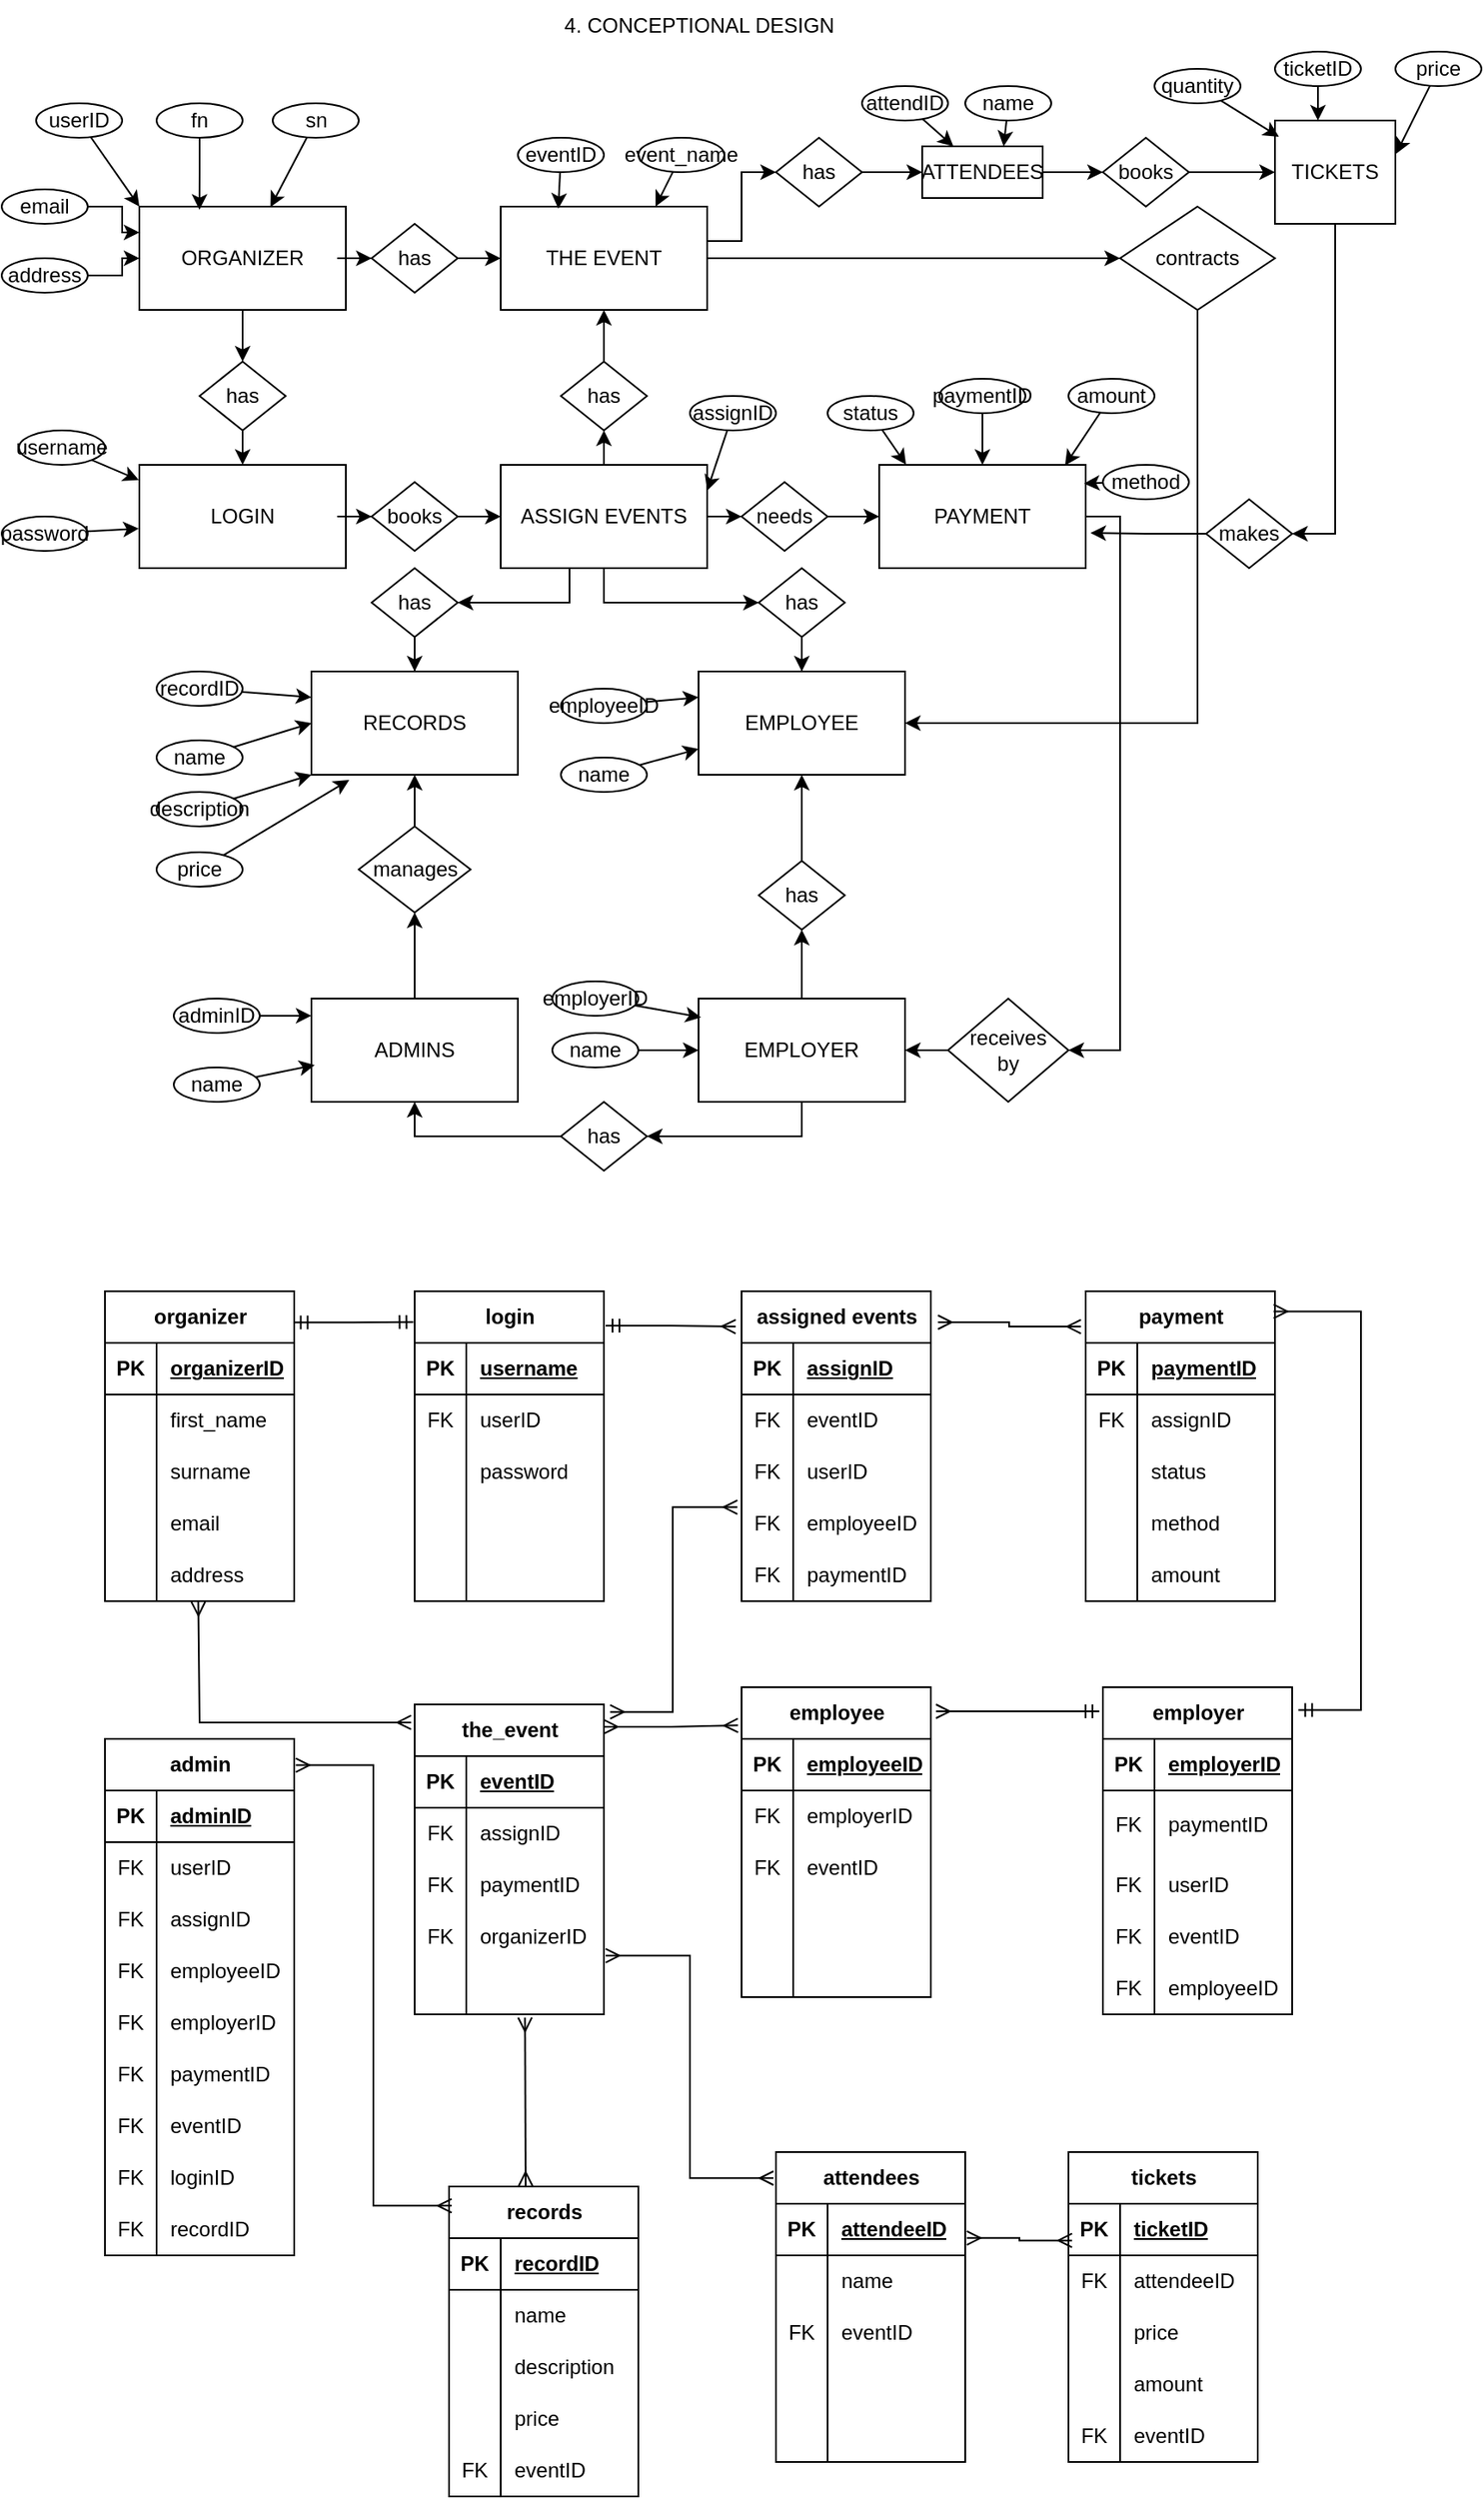 <mxfile version="22.0.8" type="github">
  <diagram name="Page-1" id="hmlqGC8t6bdOWbWsmYjJ">
    <mxGraphModel dx="1009" dy="1673" grid="1" gridSize="10" guides="1" tooltips="1" connect="1" arrows="1" fold="1" page="1" pageScale="1" pageWidth="850" pageHeight="1100" math="0" shadow="0">
      <root>
        <mxCell id="0" />
        <mxCell id="1" parent="0" />
        <mxCell id="oL1YtEc-q71KZIG-ltQX-19" style="edgeStyle=orthogonalEdgeStyle;rounded=0;orthogonalLoop=1;jettySize=auto;html=1;" parent="1" source="oL1YtEc-q71KZIG-ltQX-31" target="oL1YtEc-q71KZIG-ltQX-3" edge="1">
          <mxGeometry relative="1" as="geometry" />
        </mxCell>
        <mxCell id="oL1YtEc-q71KZIG-ltQX-1" value="LOGIN" style="rounded=0;whiteSpace=wrap;html=1;" parent="1" vertex="1">
          <mxGeometry x="100" y="230" width="120" height="60" as="geometry" />
        </mxCell>
        <mxCell id="oL1YtEc-q71KZIG-ltQX-17" style="edgeStyle=orthogonalEdgeStyle;rounded=0;orthogonalLoop=1;jettySize=auto;html=1;exitX=0.5;exitY=1;exitDx=0;exitDy=0;entryX=0.5;entryY=0;entryDx=0;entryDy=0;" parent="1" source="oL1YtEc-q71KZIG-ltQX-29" target="oL1YtEc-q71KZIG-ltQX-1" edge="1">
          <mxGeometry relative="1" as="geometry" />
        </mxCell>
        <mxCell id="oL1YtEc-q71KZIG-ltQX-60" style="edgeStyle=orthogonalEdgeStyle;rounded=0;orthogonalLoop=1;jettySize=auto;html=1;entryX=0;entryY=0.5;entryDx=0;entryDy=0;" parent="1" source="oL1YtEc-q71KZIG-ltQX-61" target="oL1YtEc-q71KZIG-ltQX-7" edge="1">
          <mxGeometry relative="1" as="geometry" />
        </mxCell>
        <mxCell id="oL1YtEc-q71KZIG-ltQX-2" value="ORGANIZER" style="rounded=0;whiteSpace=wrap;html=1;" parent="1" vertex="1">
          <mxGeometry x="100" y="80" width="120" height="60" as="geometry" />
        </mxCell>
        <mxCell id="oL1YtEc-q71KZIG-ltQX-15" style="edgeStyle=orthogonalEdgeStyle;rounded=0;orthogonalLoop=1;jettySize=auto;html=1;exitX=1;exitY=0.5;exitDx=0;exitDy=0;entryX=0;entryY=0.5;entryDx=0;entryDy=0;" parent="1" source="oL1YtEc-q71KZIG-ltQX-35" target="oL1YtEc-q71KZIG-ltQX-8" edge="1">
          <mxGeometry relative="1" as="geometry" />
        </mxCell>
        <mxCell id="oL1YtEc-q71KZIG-ltQX-20" style="edgeStyle=orthogonalEdgeStyle;rounded=0;orthogonalLoop=1;jettySize=auto;html=1;exitX=0.5;exitY=0;exitDx=0;exitDy=0;entryX=0.5;entryY=1;entryDx=0;entryDy=0;" parent="1" source="oL1YtEc-q71KZIG-ltQX-33" target="oL1YtEc-q71KZIG-ltQX-7" edge="1">
          <mxGeometry relative="1" as="geometry" />
        </mxCell>
        <mxCell id="oL1YtEc-q71KZIG-ltQX-55" style="edgeStyle=orthogonalEdgeStyle;rounded=0;orthogonalLoop=1;jettySize=auto;html=1;entryX=0;entryY=0.5;entryDx=0;entryDy=0;" parent="1" source="oL1YtEc-q71KZIG-ltQX-3" target="oL1YtEc-q71KZIG-ltQX-49" edge="1">
          <mxGeometry relative="1" as="geometry">
            <Array as="points">
              <mxPoint x="370" y="310" />
            </Array>
          </mxGeometry>
        </mxCell>
        <mxCell id="oL1YtEc-q71KZIG-ltQX-63" style="edgeStyle=orthogonalEdgeStyle;rounded=0;orthogonalLoop=1;jettySize=auto;html=1;entryX=1;entryY=0.5;entryDx=0;entryDy=0;" parent="1" source="oL1YtEc-q71KZIG-ltQX-3" target="oL1YtEc-q71KZIG-ltQX-46" edge="1">
          <mxGeometry relative="1" as="geometry">
            <Array as="points">
              <mxPoint x="350" y="310" />
            </Array>
          </mxGeometry>
        </mxCell>
        <mxCell id="oL1YtEc-q71KZIG-ltQX-3" value="ASSIGN EVENTS" style="rounded=0;whiteSpace=wrap;html=1;" parent="1" vertex="1">
          <mxGeometry x="310" y="230" width="120" height="60" as="geometry" />
        </mxCell>
        <mxCell id="oL1YtEc-q71KZIG-ltQX-4" value="RECORDS" style="rounded=0;whiteSpace=wrap;html=1;" parent="1" vertex="1">
          <mxGeometry x="200" y="350" width="120" height="60" as="geometry" />
        </mxCell>
        <mxCell id="oL1YtEc-q71KZIG-ltQX-52" style="edgeStyle=orthogonalEdgeStyle;rounded=0;orthogonalLoop=1;jettySize=auto;html=1;entryX=0.5;entryY=1;entryDx=0;entryDy=0;" parent="1" source="oL1YtEc-q71KZIG-ltQX-5" target="oL1YtEc-q71KZIG-ltQX-41" edge="1">
          <mxGeometry relative="1" as="geometry" />
        </mxCell>
        <mxCell id="oL1YtEc-q71KZIG-ltQX-5" value="ADMINS" style="rounded=0;whiteSpace=wrap;html=1;" parent="1" vertex="1">
          <mxGeometry x="200" y="540" width="120" height="60" as="geometry" />
        </mxCell>
        <mxCell id="oL1YtEc-q71KZIG-ltQX-64" style="edgeStyle=orthogonalEdgeStyle;rounded=0;orthogonalLoop=1;jettySize=auto;html=1;entryX=0;entryY=0.5;entryDx=0;entryDy=0;" parent="1" source="oL1YtEc-q71KZIG-ltQX-7" target="oL1YtEc-q71KZIG-ltQX-43" edge="1">
          <mxGeometry relative="1" as="geometry" />
        </mxCell>
        <mxCell id="oL1YtEc-q71KZIG-ltQX-372" style="edgeStyle=orthogonalEdgeStyle;rounded=0;orthogonalLoop=1;jettySize=auto;html=1;entryX=0;entryY=0.5;entryDx=0;entryDy=0;" parent="1" source="oL1YtEc-q71KZIG-ltQX-7" target="oL1YtEc-q71KZIG-ltQX-369" edge="1">
          <mxGeometry relative="1" as="geometry">
            <Array as="points">
              <mxPoint x="450" y="100" />
              <mxPoint x="450" y="60" />
            </Array>
          </mxGeometry>
        </mxCell>
        <mxCell id="oL1YtEc-q71KZIG-ltQX-7" value="THE EVENT" style="rounded=0;whiteSpace=wrap;html=1;" parent="1" vertex="1">
          <mxGeometry x="310" y="80" width="120" height="60" as="geometry" />
        </mxCell>
        <mxCell id="oL1YtEc-q71KZIG-ltQX-28" style="edgeStyle=orthogonalEdgeStyle;rounded=0;orthogonalLoop=1;jettySize=auto;html=1;entryX=1;entryY=0.5;entryDx=0;entryDy=0;" parent="1" source="oL1YtEc-q71KZIG-ltQX-37" target="oL1YtEc-q71KZIG-ltQX-24" edge="1">
          <mxGeometry relative="1" as="geometry" />
        </mxCell>
        <mxCell id="oL1YtEc-q71KZIG-ltQX-8" value="PAYMENT" style="rounded=0;whiteSpace=wrap;html=1;" parent="1" vertex="1">
          <mxGeometry x="530" y="230" width="120" height="60" as="geometry" />
        </mxCell>
        <mxCell id="oL1YtEc-q71KZIG-ltQX-21" value="EMPLOYEE" style="rounded=0;whiteSpace=wrap;html=1;" parent="1" vertex="1">
          <mxGeometry x="425" y="350" width="120" height="60" as="geometry" />
        </mxCell>
        <mxCell id="oL1YtEc-q71KZIG-ltQX-53" style="edgeStyle=orthogonalEdgeStyle;rounded=0;orthogonalLoop=1;jettySize=auto;html=1;entryX=0.5;entryY=1;entryDx=0;entryDy=0;" parent="1" source="oL1YtEc-q71KZIG-ltQX-24" target="oL1YtEc-q71KZIG-ltQX-39" edge="1">
          <mxGeometry relative="1" as="geometry" />
        </mxCell>
        <mxCell id="oL1YtEc-q71KZIG-ltQX-160" style="edgeStyle=orthogonalEdgeStyle;rounded=0;orthogonalLoop=1;jettySize=auto;html=1;entryX=0.5;entryY=1;entryDx=0;entryDy=0;" parent="1" source="oL1YtEc-q71KZIG-ltQX-161" target="oL1YtEc-q71KZIG-ltQX-5" edge="1">
          <mxGeometry relative="1" as="geometry">
            <Array as="points" />
          </mxGeometry>
        </mxCell>
        <mxCell id="oL1YtEc-q71KZIG-ltQX-163" style="edgeStyle=orthogonalEdgeStyle;rounded=0;orthogonalLoop=1;jettySize=auto;html=1;entryX=1;entryY=0.5;entryDx=0;entryDy=0;" parent="1" source="oL1YtEc-q71KZIG-ltQX-24" target="oL1YtEc-q71KZIG-ltQX-161" edge="1">
          <mxGeometry relative="1" as="geometry">
            <Array as="points">
              <mxPoint x="485" y="620" />
            </Array>
          </mxGeometry>
        </mxCell>
        <mxCell id="oL1YtEc-q71KZIG-ltQX-24" value="EMPLOYER" style="rounded=0;whiteSpace=wrap;html=1;" parent="1" vertex="1">
          <mxGeometry x="425" y="540" width="120" height="60" as="geometry" />
        </mxCell>
        <mxCell id="oL1YtEc-q71KZIG-ltQX-30" value="" style="edgeStyle=orthogonalEdgeStyle;rounded=0;orthogonalLoop=1;jettySize=auto;html=1;exitX=0.5;exitY=1;exitDx=0;exitDy=0;entryX=0.5;entryY=0;entryDx=0;entryDy=0;" parent="1" source="oL1YtEc-q71KZIG-ltQX-2" target="oL1YtEc-q71KZIG-ltQX-29" edge="1">
          <mxGeometry relative="1" as="geometry">
            <mxPoint x="160" y="140" as="sourcePoint" />
            <mxPoint x="160" y="230" as="targetPoint" />
          </mxGeometry>
        </mxCell>
        <mxCell id="oL1YtEc-q71KZIG-ltQX-29" value="has" style="rhombus;whiteSpace=wrap;html=1;" parent="1" vertex="1">
          <mxGeometry x="135" y="170" width="50" height="40" as="geometry" />
        </mxCell>
        <mxCell id="oL1YtEc-q71KZIG-ltQX-32" value="" style="edgeStyle=orthogonalEdgeStyle;rounded=0;orthogonalLoop=1;jettySize=auto;html=1;" parent="1" source="oL1YtEc-q71KZIG-ltQX-1" target="oL1YtEc-q71KZIG-ltQX-31" edge="1">
          <mxGeometry relative="1" as="geometry">
            <mxPoint x="220" y="260" as="sourcePoint" />
            <mxPoint x="310" y="260" as="targetPoint" />
          </mxGeometry>
        </mxCell>
        <mxCell id="oL1YtEc-q71KZIG-ltQX-31" value="books" style="rhombus;whiteSpace=wrap;html=1;" parent="1" vertex="1">
          <mxGeometry x="235" y="240" width="50" height="40" as="geometry" />
        </mxCell>
        <mxCell id="oL1YtEc-q71KZIG-ltQX-34" value="" style="edgeStyle=orthogonalEdgeStyle;rounded=0;orthogonalLoop=1;jettySize=auto;html=1;exitX=0.5;exitY=0;exitDx=0;exitDy=0;entryX=0.5;entryY=1;entryDx=0;entryDy=0;" parent="1" source="oL1YtEc-q71KZIG-ltQX-3" target="oL1YtEc-q71KZIG-ltQX-33" edge="1">
          <mxGeometry relative="1" as="geometry">
            <mxPoint x="370" y="230" as="sourcePoint" />
            <mxPoint x="375" y="170" as="targetPoint" />
          </mxGeometry>
        </mxCell>
        <mxCell id="oL1YtEc-q71KZIG-ltQX-33" value="has" style="rhombus;whiteSpace=wrap;html=1;" parent="1" vertex="1">
          <mxGeometry x="345" y="170" width="50" height="40" as="geometry" />
        </mxCell>
        <mxCell id="oL1YtEc-q71KZIG-ltQX-36" value="" style="edgeStyle=orthogonalEdgeStyle;rounded=0;orthogonalLoop=1;jettySize=auto;html=1;exitX=1;exitY=0.5;exitDx=0;exitDy=0;entryX=0;entryY=0.5;entryDx=0;entryDy=0;" parent="1" source="oL1YtEc-q71KZIG-ltQX-3" target="oL1YtEc-q71KZIG-ltQX-35" edge="1">
          <mxGeometry relative="1" as="geometry">
            <mxPoint x="430" y="260" as="sourcePoint" />
            <mxPoint x="520" y="270" as="targetPoint" />
          </mxGeometry>
        </mxCell>
        <mxCell id="oL1YtEc-q71KZIG-ltQX-35" value="needs" style="rhombus;whiteSpace=wrap;html=1;" parent="1" vertex="1">
          <mxGeometry x="450" y="240" width="50" height="40" as="geometry" />
        </mxCell>
        <mxCell id="oL1YtEc-q71KZIG-ltQX-38" value="" style="edgeStyle=orthogonalEdgeStyle;rounded=0;orthogonalLoop=1;jettySize=auto;html=1;entryX=1;entryY=0.5;entryDx=0;entryDy=0;" parent="1" source="oL1YtEc-q71KZIG-ltQX-8" target="oL1YtEc-q71KZIG-ltQX-37" edge="1">
          <mxGeometry relative="1" as="geometry">
            <mxPoint x="590" y="290" as="sourcePoint" />
            <mxPoint x="545" y="500" as="targetPoint" />
            <Array as="points">
              <mxPoint x="670" y="260" />
              <mxPoint x="670" y="570" />
            </Array>
          </mxGeometry>
        </mxCell>
        <mxCell id="oL1YtEc-q71KZIG-ltQX-37" value="receives&lt;br&gt;by" style="rhombus;whiteSpace=wrap;html=1;" parent="1" vertex="1">
          <mxGeometry x="570" y="540" width="70" height="60" as="geometry" />
        </mxCell>
        <mxCell id="oL1YtEc-q71KZIG-ltQX-54" style="edgeStyle=orthogonalEdgeStyle;rounded=0;orthogonalLoop=1;jettySize=auto;html=1;entryX=0.5;entryY=1;entryDx=0;entryDy=0;" parent="1" source="oL1YtEc-q71KZIG-ltQX-39" target="oL1YtEc-q71KZIG-ltQX-21" edge="1">
          <mxGeometry relative="1" as="geometry" />
        </mxCell>
        <mxCell id="oL1YtEc-q71KZIG-ltQX-39" value="has" style="rhombus;whiteSpace=wrap;html=1;" parent="1" vertex="1">
          <mxGeometry x="460" y="460" width="50" height="40" as="geometry" />
        </mxCell>
        <mxCell id="oL1YtEc-q71KZIG-ltQX-51" style="edgeStyle=orthogonalEdgeStyle;rounded=0;orthogonalLoop=1;jettySize=auto;html=1;entryX=0.5;entryY=1;entryDx=0;entryDy=0;" parent="1" source="oL1YtEc-q71KZIG-ltQX-41" target="oL1YtEc-q71KZIG-ltQX-4" edge="1">
          <mxGeometry relative="1" as="geometry" />
        </mxCell>
        <mxCell id="oL1YtEc-q71KZIG-ltQX-41" value="manages" style="rhombus;whiteSpace=wrap;html=1;" parent="1" vertex="1">
          <mxGeometry x="227.5" y="440" width="65" height="50" as="geometry" />
        </mxCell>
        <mxCell id="oL1YtEc-q71KZIG-ltQX-65" style="edgeStyle=orthogonalEdgeStyle;rounded=0;orthogonalLoop=1;jettySize=auto;html=1;entryX=1;entryY=0.5;entryDx=0;entryDy=0;" parent="1" source="oL1YtEc-q71KZIG-ltQX-43" target="oL1YtEc-q71KZIG-ltQX-21" edge="1">
          <mxGeometry relative="1" as="geometry">
            <Array as="points">
              <mxPoint x="715" y="380" />
            </Array>
          </mxGeometry>
        </mxCell>
        <mxCell id="oL1YtEc-q71KZIG-ltQX-43" value="contracts" style="rhombus;whiteSpace=wrap;html=1;" parent="1" vertex="1">
          <mxGeometry x="670" y="80" width="90" height="60" as="geometry" />
        </mxCell>
        <mxCell id="oL1YtEc-q71KZIG-ltQX-59" style="edgeStyle=orthogonalEdgeStyle;rounded=0;orthogonalLoop=1;jettySize=auto;html=1;entryX=0.5;entryY=0;entryDx=0;entryDy=0;" parent="1" source="oL1YtEc-q71KZIG-ltQX-46" target="oL1YtEc-q71KZIG-ltQX-4" edge="1">
          <mxGeometry relative="1" as="geometry" />
        </mxCell>
        <mxCell id="oL1YtEc-q71KZIG-ltQX-46" value="has" style="rhombus;whiteSpace=wrap;html=1;" parent="1" vertex="1">
          <mxGeometry x="235" y="290" width="50" height="40" as="geometry" />
        </mxCell>
        <mxCell id="oL1YtEc-q71KZIG-ltQX-56" style="edgeStyle=orthogonalEdgeStyle;rounded=0;orthogonalLoop=1;jettySize=auto;html=1;entryX=0.5;entryY=0;entryDx=0;entryDy=0;" parent="1" source="oL1YtEc-q71KZIG-ltQX-49" target="oL1YtEc-q71KZIG-ltQX-21" edge="1">
          <mxGeometry relative="1" as="geometry" />
        </mxCell>
        <mxCell id="oL1YtEc-q71KZIG-ltQX-49" value="has" style="rhombus;whiteSpace=wrap;html=1;" parent="1" vertex="1">
          <mxGeometry x="460" y="290" width="50" height="40" as="geometry" />
        </mxCell>
        <mxCell id="oL1YtEc-q71KZIG-ltQX-62" value="" style="edgeStyle=orthogonalEdgeStyle;rounded=0;orthogonalLoop=1;jettySize=auto;html=1;entryX=0;entryY=0.5;entryDx=0;entryDy=0;" parent="1" source="oL1YtEc-q71KZIG-ltQX-2" target="oL1YtEc-q71KZIG-ltQX-61" edge="1">
          <mxGeometry relative="1" as="geometry">
            <mxPoint x="220" y="110" as="sourcePoint" />
            <mxPoint x="310" y="110" as="targetPoint" />
          </mxGeometry>
        </mxCell>
        <mxCell id="oL1YtEc-q71KZIG-ltQX-61" value="has" style="rhombus;whiteSpace=wrap;html=1;" parent="1" vertex="1">
          <mxGeometry x="235" y="90" width="50" height="40" as="geometry" />
        </mxCell>
        <mxCell id="mEKM69Io2QE5uSp5j7Qc-35" style="rounded=0;orthogonalLoop=1;jettySize=auto;html=1;entryX=0;entryY=0;entryDx=0;entryDy=0;" parent="1" source="oL1YtEc-q71KZIG-ltQX-134" target="oL1YtEc-q71KZIG-ltQX-2" edge="1">
          <mxGeometry relative="1" as="geometry" />
        </mxCell>
        <mxCell id="oL1YtEc-q71KZIG-ltQX-134" value="userID" style="ellipse;whiteSpace=wrap;html=1;" parent="1" vertex="1">
          <mxGeometry x="40" y="20" width="50" height="20" as="geometry" />
        </mxCell>
        <mxCell id="oL1YtEc-q71KZIG-ltQX-136" value="fn" style="ellipse;whiteSpace=wrap;html=1;" parent="1" vertex="1">
          <mxGeometry x="110" y="20" width="50" height="20" as="geometry" />
        </mxCell>
        <mxCell id="oL1YtEc-q71KZIG-ltQX-137" value="sn" style="ellipse;whiteSpace=wrap;html=1;" parent="1" vertex="1">
          <mxGeometry x="177.5" y="20" width="50" height="20" as="geometry" />
        </mxCell>
        <mxCell id="mEKM69Io2QE5uSp5j7Qc-38" style="edgeStyle=orthogonalEdgeStyle;rounded=0;orthogonalLoop=1;jettySize=auto;html=1;entryX=0;entryY=0.25;entryDx=0;entryDy=0;" parent="1" source="oL1YtEc-q71KZIG-ltQX-138" target="oL1YtEc-q71KZIG-ltQX-2" edge="1">
          <mxGeometry relative="1" as="geometry" />
        </mxCell>
        <mxCell id="oL1YtEc-q71KZIG-ltQX-138" value="email" style="ellipse;whiteSpace=wrap;html=1;" parent="1" vertex="1">
          <mxGeometry x="20" y="70" width="50" height="20" as="geometry" />
        </mxCell>
        <mxCell id="mEKM69Io2QE5uSp5j7Qc-39" style="edgeStyle=orthogonalEdgeStyle;rounded=0;orthogonalLoop=1;jettySize=auto;html=1;" parent="1" source="oL1YtEc-q71KZIG-ltQX-139" target="oL1YtEc-q71KZIG-ltQX-2" edge="1">
          <mxGeometry relative="1" as="geometry" />
        </mxCell>
        <mxCell id="oL1YtEc-q71KZIG-ltQX-139" value="address" style="ellipse;whiteSpace=wrap;html=1;" parent="1" vertex="1">
          <mxGeometry x="20" y="110" width="50" height="20" as="geometry" />
        </mxCell>
        <mxCell id="oL1YtEc-q71KZIG-ltQX-140" value="username" style="ellipse;whiteSpace=wrap;html=1;" parent="1" vertex="1">
          <mxGeometry x="30" y="210" width="50" height="20" as="geometry" />
        </mxCell>
        <mxCell id="oL1YtEc-q71KZIG-ltQX-141" value="password" style="ellipse;whiteSpace=wrap;html=1;" parent="1" vertex="1">
          <mxGeometry x="20" y="260" width="50" height="20" as="geometry" />
        </mxCell>
        <mxCell id="oL1YtEc-q71KZIG-ltQX-142" value="eventID" style="ellipse;whiteSpace=wrap;html=1;" parent="1" vertex="1">
          <mxGeometry x="320" y="40" width="50" height="20" as="geometry" />
        </mxCell>
        <mxCell id="mEKM69Io2QE5uSp5j7Qc-41" style="rounded=0;orthogonalLoop=1;jettySize=auto;html=1;entryX=0.75;entryY=0;entryDx=0;entryDy=0;" parent="1" source="oL1YtEc-q71KZIG-ltQX-143" target="oL1YtEc-q71KZIG-ltQX-7" edge="1">
          <mxGeometry relative="1" as="geometry" />
        </mxCell>
        <mxCell id="oL1YtEc-q71KZIG-ltQX-143" value="event_name" style="ellipse;whiteSpace=wrap;html=1;" parent="1" vertex="1">
          <mxGeometry x="390" y="40" width="50" height="20" as="geometry" />
        </mxCell>
        <mxCell id="mEKM69Io2QE5uSp5j7Qc-51" style="rounded=0;orthogonalLoop=1;jettySize=auto;html=1;entryX=0.5;entryY=0;entryDx=0;entryDy=0;" parent="1" source="oL1YtEc-q71KZIG-ltQX-144" target="oL1YtEc-q71KZIG-ltQX-8" edge="1">
          <mxGeometry relative="1" as="geometry" />
        </mxCell>
        <mxCell id="oL1YtEc-q71KZIG-ltQX-144" value="paymentID" style="ellipse;whiteSpace=wrap;html=1;" parent="1" vertex="1">
          <mxGeometry x="565" y="180" width="50" height="20" as="geometry" />
        </mxCell>
        <mxCell id="oL1YtEc-q71KZIG-ltQX-145" value="amount" style="ellipse;whiteSpace=wrap;html=1;" parent="1" vertex="1">
          <mxGeometry x="640" y="180" width="50" height="20" as="geometry" />
        </mxCell>
        <mxCell id="oL1YtEc-q71KZIG-ltQX-146" value="status" style="ellipse;whiteSpace=wrap;html=1;" parent="1" vertex="1">
          <mxGeometry x="500" y="190" width="50" height="20" as="geometry" />
        </mxCell>
        <mxCell id="oL1YtEc-q71KZIG-ltQX-148" value="method" style="ellipse;whiteSpace=wrap;html=1;" parent="1" vertex="1">
          <mxGeometry x="660" y="230" width="50" height="20" as="geometry" />
        </mxCell>
        <mxCell id="mEKM69Io2QE5uSp5j7Qc-59" style="rounded=0;orthogonalLoop=1;jettySize=auto;html=1;entryX=0;entryY=0.25;entryDx=0;entryDy=0;" parent="1" source="oL1YtEc-q71KZIG-ltQX-149" target="oL1YtEc-q71KZIG-ltQX-21" edge="1">
          <mxGeometry relative="1" as="geometry">
            <mxPoint x="420" y="370" as="targetPoint" />
          </mxGeometry>
        </mxCell>
        <mxCell id="oL1YtEc-q71KZIG-ltQX-149" value="employeeID" style="ellipse;whiteSpace=wrap;html=1;" parent="1" vertex="1">
          <mxGeometry x="345" y="360" width="50" height="20" as="geometry" />
        </mxCell>
        <mxCell id="mEKM69Io2QE5uSp5j7Qc-61" style="rounded=0;orthogonalLoop=1;jettySize=auto;html=1;entryX=0;entryY=0.75;entryDx=0;entryDy=0;" parent="1" source="oL1YtEc-q71KZIG-ltQX-151" target="oL1YtEc-q71KZIG-ltQX-21" edge="1">
          <mxGeometry relative="1" as="geometry" />
        </mxCell>
        <mxCell id="oL1YtEc-q71KZIG-ltQX-151" value="name" style="ellipse;whiteSpace=wrap;html=1;" parent="1" vertex="1">
          <mxGeometry x="345" y="400" width="50" height="20" as="geometry" />
        </mxCell>
        <mxCell id="mEKM69Io2QE5uSp5j7Qc-65" style="rounded=0;orthogonalLoop=1;jettySize=auto;html=1;entryX=0;entryY=0.5;entryDx=0;entryDy=0;" parent="1" source="oL1YtEc-q71KZIG-ltQX-152" target="oL1YtEc-q71KZIG-ltQX-24" edge="1">
          <mxGeometry relative="1" as="geometry" />
        </mxCell>
        <mxCell id="oL1YtEc-q71KZIG-ltQX-152" value="name" style="ellipse;whiteSpace=wrap;html=1;" parent="1" vertex="1">
          <mxGeometry x="340" y="560" width="50" height="20" as="geometry" />
        </mxCell>
        <mxCell id="oL1YtEc-q71KZIG-ltQX-153" value="employerID" style="ellipse;whiteSpace=wrap;html=1;" parent="1" vertex="1">
          <mxGeometry x="340" y="530" width="50" height="20" as="geometry" />
        </mxCell>
        <mxCell id="mEKM69Io2QE5uSp5j7Qc-55" style="rounded=0;orthogonalLoop=1;jettySize=auto;html=1;entryX=0;entryY=0.25;entryDx=0;entryDy=0;" parent="1" source="oL1YtEc-q71KZIG-ltQX-154" target="oL1YtEc-q71KZIG-ltQX-4" edge="1">
          <mxGeometry relative="1" as="geometry" />
        </mxCell>
        <mxCell id="oL1YtEc-q71KZIG-ltQX-154" value="recordID" style="ellipse;whiteSpace=wrap;html=1;" parent="1" vertex="1">
          <mxGeometry x="110" y="350" width="50" height="20" as="geometry" />
        </mxCell>
        <mxCell id="mEKM69Io2QE5uSp5j7Qc-56" style="rounded=0;orthogonalLoop=1;jettySize=auto;html=1;entryX=0;entryY=0.5;entryDx=0;entryDy=0;" parent="1" source="oL1YtEc-q71KZIG-ltQX-155" target="oL1YtEc-q71KZIG-ltQX-4" edge="1">
          <mxGeometry relative="1" as="geometry" />
        </mxCell>
        <mxCell id="oL1YtEc-q71KZIG-ltQX-155" value="name" style="ellipse;whiteSpace=wrap;html=1;" parent="1" vertex="1">
          <mxGeometry x="110" y="390" width="50" height="20" as="geometry" />
        </mxCell>
        <mxCell id="mEKM69Io2QE5uSp5j7Qc-57" style="rounded=0;orthogonalLoop=1;jettySize=auto;html=1;entryX=0;entryY=1;entryDx=0;entryDy=0;" parent="1" source="oL1YtEc-q71KZIG-ltQX-156" target="oL1YtEc-q71KZIG-ltQX-4" edge="1">
          <mxGeometry relative="1" as="geometry" />
        </mxCell>
        <mxCell id="oL1YtEc-q71KZIG-ltQX-156" value="description" style="ellipse;whiteSpace=wrap;html=1;" parent="1" vertex="1">
          <mxGeometry x="110" y="420" width="50" height="20" as="geometry" />
        </mxCell>
        <mxCell id="oL1YtEc-q71KZIG-ltQX-157" value="price" style="ellipse;whiteSpace=wrap;html=1;" parent="1" vertex="1">
          <mxGeometry x="110" y="455" width="50" height="20" as="geometry" />
        </mxCell>
        <mxCell id="oL1YtEc-q71KZIG-ltQX-161" value="has" style="rhombus;whiteSpace=wrap;html=1;" parent="1" vertex="1">
          <mxGeometry x="345" y="600" width="50" height="40" as="geometry" />
        </mxCell>
        <mxCell id="oL1YtEc-q71KZIG-ltQX-164" value="adminID" style="ellipse;whiteSpace=wrap;html=1;" parent="1" vertex="1">
          <mxGeometry x="120" y="540" width="50" height="20" as="geometry" />
        </mxCell>
        <mxCell id="oL1YtEc-q71KZIG-ltQX-165" value="name" style="ellipse;whiteSpace=wrap;html=1;" parent="1" vertex="1">
          <mxGeometry x="120" y="580" width="50" height="20" as="geometry" />
        </mxCell>
        <mxCell id="oL1YtEc-q71KZIG-ltQX-166" value="organizer" style="shape=table;startSize=30;container=1;collapsible=1;childLayout=tableLayout;fixedRows=1;rowLines=0;fontStyle=1;align=center;resizeLast=1;html=1;" parent="1" vertex="1">
          <mxGeometry x="80" y="710" width="110" height="180" as="geometry" />
        </mxCell>
        <mxCell id="oL1YtEc-q71KZIG-ltQX-167" value="" style="shape=tableRow;horizontal=0;startSize=0;swimlaneHead=0;swimlaneBody=0;fillColor=none;collapsible=0;dropTarget=0;points=[[0,0.5],[1,0.5]];portConstraint=eastwest;top=0;left=0;right=0;bottom=1;" parent="oL1YtEc-q71KZIG-ltQX-166" vertex="1">
          <mxGeometry y="30" width="110" height="30" as="geometry" />
        </mxCell>
        <mxCell id="oL1YtEc-q71KZIG-ltQX-168" value="PK" style="shape=partialRectangle;connectable=0;fillColor=none;top=0;left=0;bottom=0;right=0;fontStyle=1;overflow=hidden;whiteSpace=wrap;html=1;" parent="oL1YtEc-q71KZIG-ltQX-167" vertex="1">
          <mxGeometry width="30" height="30" as="geometry">
            <mxRectangle width="30" height="30" as="alternateBounds" />
          </mxGeometry>
        </mxCell>
        <mxCell id="oL1YtEc-q71KZIG-ltQX-169" value="organizerID" style="shape=partialRectangle;connectable=0;fillColor=none;top=0;left=0;bottom=0;right=0;align=left;spacingLeft=6;fontStyle=5;overflow=hidden;whiteSpace=wrap;html=1;" parent="oL1YtEc-q71KZIG-ltQX-167" vertex="1">
          <mxGeometry x="30" width="80" height="30" as="geometry">
            <mxRectangle width="80" height="30" as="alternateBounds" />
          </mxGeometry>
        </mxCell>
        <mxCell id="oL1YtEc-q71KZIG-ltQX-170" value="" style="shape=tableRow;horizontal=0;startSize=0;swimlaneHead=0;swimlaneBody=0;fillColor=none;collapsible=0;dropTarget=0;points=[[0,0.5],[1,0.5]];portConstraint=eastwest;top=0;left=0;right=0;bottom=0;" parent="oL1YtEc-q71KZIG-ltQX-166" vertex="1">
          <mxGeometry y="60" width="110" height="30" as="geometry" />
        </mxCell>
        <mxCell id="oL1YtEc-q71KZIG-ltQX-171" value="" style="shape=partialRectangle;connectable=0;fillColor=none;top=0;left=0;bottom=0;right=0;editable=1;overflow=hidden;whiteSpace=wrap;html=1;" parent="oL1YtEc-q71KZIG-ltQX-170" vertex="1">
          <mxGeometry width="30" height="30" as="geometry">
            <mxRectangle width="30" height="30" as="alternateBounds" />
          </mxGeometry>
        </mxCell>
        <mxCell id="oL1YtEc-q71KZIG-ltQX-172" value="first_name" style="shape=partialRectangle;connectable=0;fillColor=none;top=0;left=0;bottom=0;right=0;align=left;spacingLeft=6;overflow=hidden;whiteSpace=wrap;html=1;" parent="oL1YtEc-q71KZIG-ltQX-170" vertex="1">
          <mxGeometry x="30" width="80" height="30" as="geometry">
            <mxRectangle width="80" height="30" as="alternateBounds" />
          </mxGeometry>
        </mxCell>
        <mxCell id="oL1YtEc-q71KZIG-ltQX-173" value="" style="shape=tableRow;horizontal=0;startSize=0;swimlaneHead=0;swimlaneBody=0;fillColor=none;collapsible=0;dropTarget=0;points=[[0,0.5],[1,0.5]];portConstraint=eastwest;top=0;left=0;right=0;bottom=0;" parent="oL1YtEc-q71KZIG-ltQX-166" vertex="1">
          <mxGeometry y="90" width="110" height="30" as="geometry" />
        </mxCell>
        <mxCell id="oL1YtEc-q71KZIG-ltQX-174" value="" style="shape=partialRectangle;connectable=0;fillColor=none;top=0;left=0;bottom=0;right=0;editable=1;overflow=hidden;whiteSpace=wrap;html=1;" parent="oL1YtEc-q71KZIG-ltQX-173" vertex="1">
          <mxGeometry width="30" height="30" as="geometry">
            <mxRectangle width="30" height="30" as="alternateBounds" />
          </mxGeometry>
        </mxCell>
        <mxCell id="oL1YtEc-q71KZIG-ltQX-175" value="surname" style="shape=partialRectangle;connectable=0;fillColor=none;top=0;left=0;bottom=0;right=0;align=left;spacingLeft=6;overflow=hidden;whiteSpace=wrap;html=1;" parent="oL1YtEc-q71KZIG-ltQX-173" vertex="1">
          <mxGeometry x="30" width="80" height="30" as="geometry">
            <mxRectangle width="80" height="30" as="alternateBounds" />
          </mxGeometry>
        </mxCell>
        <mxCell id="oL1YtEc-q71KZIG-ltQX-176" value="" style="shape=tableRow;horizontal=0;startSize=0;swimlaneHead=0;swimlaneBody=0;fillColor=none;collapsible=0;dropTarget=0;points=[[0,0.5],[1,0.5]];portConstraint=eastwest;top=0;left=0;right=0;bottom=0;" parent="oL1YtEc-q71KZIG-ltQX-166" vertex="1">
          <mxGeometry y="120" width="110" height="30" as="geometry" />
        </mxCell>
        <mxCell id="oL1YtEc-q71KZIG-ltQX-177" value="" style="shape=partialRectangle;connectable=0;fillColor=none;top=0;left=0;bottom=0;right=0;editable=1;overflow=hidden;whiteSpace=wrap;html=1;" parent="oL1YtEc-q71KZIG-ltQX-176" vertex="1">
          <mxGeometry width="30" height="30" as="geometry">
            <mxRectangle width="30" height="30" as="alternateBounds" />
          </mxGeometry>
        </mxCell>
        <mxCell id="oL1YtEc-q71KZIG-ltQX-178" value="email" style="shape=partialRectangle;connectable=0;fillColor=none;top=0;left=0;bottom=0;right=0;align=left;spacingLeft=6;overflow=hidden;whiteSpace=wrap;html=1;" parent="oL1YtEc-q71KZIG-ltQX-176" vertex="1">
          <mxGeometry x="30" width="80" height="30" as="geometry">
            <mxRectangle width="80" height="30" as="alternateBounds" />
          </mxGeometry>
        </mxCell>
        <mxCell id="oL1YtEc-q71KZIG-ltQX-179" value="" style="shape=tableRow;horizontal=0;startSize=0;swimlaneHead=0;swimlaneBody=0;fillColor=none;collapsible=0;dropTarget=0;points=[[0,0.5],[1,0.5]];portConstraint=eastwest;top=0;left=0;right=0;bottom=0;" parent="oL1YtEc-q71KZIG-ltQX-166" vertex="1">
          <mxGeometry y="150" width="110" height="30" as="geometry" />
        </mxCell>
        <mxCell id="oL1YtEc-q71KZIG-ltQX-180" value="" style="shape=partialRectangle;connectable=0;fillColor=none;top=0;left=0;bottom=0;right=0;editable=1;overflow=hidden;whiteSpace=wrap;html=1;" parent="oL1YtEc-q71KZIG-ltQX-179" vertex="1">
          <mxGeometry width="30" height="30" as="geometry">
            <mxRectangle width="30" height="30" as="alternateBounds" />
          </mxGeometry>
        </mxCell>
        <mxCell id="oL1YtEc-q71KZIG-ltQX-181" value="address" style="shape=partialRectangle;connectable=0;fillColor=none;top=0;left=0;bottom=0;right=0;align=left;spacingLeft=6;overflow=hidden;whiteSpace=wrap;html=1;" parent="oL1YtEc-q71KZIG-ltQX-179" vertex="1">
          <mxGeometry x="30" width="80" height="30" as="geometry">
            <mxRectangle width="80" height="30" as="alternateBounds" />
          </mxGeometry>
        </mxCell>
        <mxCell id="oL1YtEc-q71KZIG-ltQX-182" value="login" style="shape=table;startSize=30;container=1;collapsible=1;childLayout=tableLayout;fixedRows=1;rowLines=0;fontStyle=1;align=center;resizeLast=1;html=1;" parent="1" vertex="1">
          <mxGeometry x="260" y="710" width="110" height="180" as="geometry" />
        </mxCell>
        <mxCell id="oL1YtEc-q71KZIG-ltQX-183" value="" style="shape=tableRow;horizontal=0;startSize=0;swimlaneHead=0;swimlaneBody=0;fillColor=none;collapsible=0;dropTarget=0;points=[[0,0.5],[1,0.5]];portConstraint=eastwest;top=0;left=0;right=0;bottom=1;" parent="oL1YtEc-q71KZIG-ltQX-182" vertex="1">
          <mxGeometry y="30" width="110" height="30" as="geometry" />
        </mxCell>
        <mxCell id="oL1YtEc-q71KZIG-ltQX-184" value="PK" style="shape=partialRectangle;connectable=0;fillColor=none;top=0;left=0;bottom=0;right=0;fontStyle=1;overflow=hidden;whiteSpace=wrap;html=1;" parent="oL1YtEc-q71KZIG-ltQX-183" vertex="1">
          <mxGeometry width="30" height="30" as="geometry">
            <mxRectangle width="30" height="30" as="alternateBounds" />
          </mxGeometry>
        </mxCell>
        <mxCell id="oL1YtEc-q71KZIG-ltQX-185" value="username" style="shape=partialRectangle;connectable=0;fillColor=none;top=0;left=0;bottom=0;right=0;align=left;spacingLeft=6;fontStyle=5;overflow=hidden;whiteSpace=wrap;html=1;" parent="oL1YtEc-q71KZIG-ltQX-183" vertex="1">
          <mxGeometry x="30" width="80" height="30" as="geometry">
            <mxRectangle width="80" height="30" as="alternateBounds" />
          </mxGeometry>
        </mxCell>
        <mxCell id="oL1YtEc-q71KZIG-ltQX-186" value="" style="shape=tableRow;horizontal=0;startSize=0;swimlaneHead=0;swimlaneBody=0;fillColor=none;collapsible=0;dropTarget=0;points=[[0,0.5],[1,0.5]];portConstraint=eastwest;top=0;left=0;right=0;bottom=0;" parent="oL1YtEc-q71KZIG-ltQX-182" vertex="1">
          <mxGeometry y="60" width="110" height="30" as="geometry" />
        </mxCell>
        <mxCell id="oL1YtEc-q71KZIG-ltQX-187" value="FK" style="shape=partialRectangle;connectable=0;fillColor=none;top=0;left=0;bottom=0;right=0;editable=1;overflow=hidden;whiteSpace=wrap;html=1;" parent="oL1YtEc-q71KZIG-ltQX-186" vertex="1">
          <mxGeometry width="30" height="30" as="geometry">
            <mxRectangle width="30" height="30" as="alternateBounds" />
          </mxGeometry>
        </mxCell>
        <mxCell id="oL1YtEc-q71KZIG-ltQX-188" value="userID" style="shape=partialRectangle;connectable=0;fillColor=none;top=0;left=0;bottom=0;right=0;align=left;spacingLeft=6;overflow=hidden;whiteSpace=wrap;html=1;" parent="oL1YtEc-q71KZIG-ltQX-186" vertex="1">
          <mxGeometry x="30" width="80" height="30" as="geometry">
            <mxRectangle width="80" height="30" as="alternateBounds" />
          </mxGeometry>
        </mxCell>
        <mxCell id="oL1YtEc-q71KZIG-ltQX-189" value="" style="shape=tableRow;horizontal=0;startSize=0;swimlaneHead=0;swimlaneBody=0;fillColor=none;collapsible=0;dropTarget=0;points=[[0,0.5],[1,0.5]];portConstraint=eastwest;top=0;left=0;right=0;bottom=0;" parent="oL1YtEc-q71KZIG-ltQX-182" vertex="1">
          <mxGeometry y="90" width="110" height="30" as="geometry" />
        </mxCell>
        <mxCell id="oL1YtEc-q71KZIG-ltQX-190" value="" style="shape=partialRectangle;connectable=0;fillColor=none;top=0;left=0;bottom=0;right=0;editable=1;overflow=hidden;whiteSpace=wrap;html=1;" parent="oL1YtEc-q71KZIG-ltQX-189" vertex="1">
          <mxGeometry width="30" height="30" as="geometry">
            <mxRectangle width="30" height="30" as="alternateBounds" />
          </mxGeometry>
        </mxCell>
        <mxCell id="oL1YtEc-q71KZIG-ltQX-191" value="password" style="shape=partialRectangle;connectable=0;fillColor=none;top=0;left=0;bottom=0;right=0;align=left;spacingLeft=6;overflow=hidden;whiteSpace=wrap;html=1;" parent="oL1YtEc-q71KZIG-ltQX-189" vertex="1">
          <mxGeometry x="30" width="80" height="30" as="geometry">
            <mxRectangle width="80" height="30" as="alternateBounds" />
          </mxGeometry>
        </mxCell>
        <mxCell id="oL1YtEc-q71KZIG-ltQX-192" value="" style="shape=tableRow;horizontal=0;startSize=0;swimlaneHead=0;swimlaneBody=0;fillColor=none;collapsible=0;dropTarget=0;points=[[0,0.5],[1,0.5]];portConstraint=eastwest;top=0;left=0;right=0;bottom=0;" parent="oL1YtEc-q71KZIG-ltQX-182" vertex="1">
          <mxGeometry y="120" width="110" height="30" as="geometry" />
        </mxCell>
        <mxCell id="oL1YtEc-q71KZIG-ltQX-193" value="" style="shape=partialRectangle;connectable=0;fillColor=none;top=0;left=0;bottom=0;right=0;editable=1;overflow=hidden;whiteSpace=wrap;html=1;" parent="oL1YtEc-q71KZIG-ltQX-192" vertex="1">
          <mxGeometry width="30" height="30" as="geometry">
            <mxRectangle width="30" height="30" as="alternateBounds" />
          </mxGeometry>
        </mxCell>
        <mxCell id="oL1YtEc-q71KZIG-ltQX-194" value="" style="shape=partialRectangle;connectable=0;fillColor=none;top=0;left=0;bottom=0;right=0;align=left;spacingLeft=6;overflow=hidden;whiteSpace=wrap;html=1;" parent="oL1YtEc-q71KZIG-ltQX-192" vertex="1">
          <mxGeometry x="30" width="80" height="30" as="geometry">
            <mxRectangle width="80" height="30" as="alternateBounds" />
          </mxGeometry>
        </mxCell>
        <mxCell id="oL1YtEc-q71KZIG-ltQX-195" value="" style="shape=tableRow;horizontal=0;startSize=0;swimlaneHead=0;swimlaneBody=0;fillColor=none;collapsible=0;dropTarget=0;points=[[0,0.5],[1,0.5]];portConstraint=eastwest;top=0;left=0;right=0;bottom=0;" parent="oL1YtEc-q71KZIG-ltQX-182" vertex="1">
          <mxGeometry y="150" width="110" height="30" as="geometry" />
        </mxCell>
        <mxCell id="oL1YtEc-q71KZIG-ltQX-196" value="" style="shape=partialRectangle;connectable=0;fillColor=none;top=0;left=0;bottom=0;right=0;editable=1;overflow=hidden;whiteSpace=wrap;html=1;" parent="oL1YtEc-q71KZIG-ltQX-195" vertex="1">
          <mxGeometry width="30" height="30" as="geometry">
            <mxRectangle width="30" height="30" as="alternateBounds" />
          </mxGeometry>
        </mxCell>
        <mxCell id="oL1YtEc-q71KZIG-ltQX-197" value="" style="shape=partialRectangle;connectable=0;fillColor=none;top=0;left=0;bottom=0;right=0;align=left;spacingLeft=6;overflow=hidden;whiteSpace=wrap;html=1;" parent="oL1YtEc-q71KZIG-ltQX-195" vertex="1">
          <mxGeometry x="30" width="80" height="30" as="geometry">
            <mxRectangle width="80" height="30" as="alternateBounds" />
          </mxGeometry>
        </mxCell>
        <mxCell id="oL1YtEc-q71KZIG-ltQX-198" value="assigned events" style="shape=table;startSize=30;container=1;collapsible=1;childLayout=tableLayout;fixedRows=1;rowLines=0;fontStyle=1;align=center;resizeLast=1;html=1;" parent="1" vertex="1">
          <mxGeometry x="450" y="710" width="110" height="180" as="geometry" />
        </mxCell>
        <mxCell id="oL1YtEc-q71KZIG-ltQX-199" value="" style="shape=tableRow;horizontal=0;startSize=0;swimlaneHead=0;swimlaneBody=0;fillColor=none;collapsible=0;dropTarget=0;points=[[0,0.5],[1,0.5]];portConstraint=eastwest;top=0;left=0;right=0;bottom=1;" parent="oL1YtEc-q71KZIG-ltQX-198" vertex="1">
          <mxGeometry y="30" width="110" height="30" as="geometry" />
        </mxCell>
        <mxCell id="oL1YtEc-q71KZIG-ltQX-200" value="PK" style="shape=partialRectangle;connectable=0;fillColor=none;top=0;left=0;bottom=0;right=0;fontStyle=1;overflow=hidden;whiteSpace=wrap;html=1;" parent="oL1YtEc-q71KZIG-ltQX-199" vertex="1">
          <mxGeometry width="30" height="30" as="geometry">
            <mxRectangle width="30" height="30" as="alternateBounds" />
          </mxGeometry>
        </mxCell>
        <mxCell id="oL1YtEc-q71KZIG-ltQX-201" value="assignID" style="shape=partialRectangle;connectable=0;fillColor=none;top=0;left=0;bottom=0;right=0;align=left;spacingLeft=6;fontStyle=5;overflow=hidden;whiteSpace=wrap;html=1;" parent="oL1YtEc-q71KZIG-ltQX-199" vertex="1">
          <mxGeometry x="30" width="80" height="30" as="geometry">
            <mxRectangle width="80" height="30" as="alternateBounds" />
          </mxGeometry>
        </mxCell>
        <mxCell id="oL1YtEc-q71KZIG-ltQX-202" value="" style="shape=tableRow;horizontal=0;startSize=0;swimlaneHead=0;swimlaneBody=0;fillColor=none;collapsible=0;dropTarget=0;points=[[0,0.5],[1,0.5]];portConstraint=eastwest;top=0;left=0;right=0;bottom=0;" parent="oL1YtEc-q71KZIG-ltQX-198" vertex="1">
          <mxGeometry y="60" width="110" height="30" as="geometry" />
        </mxCell>
        <mxCell id="oL1YtEc-q71KZIG-ltQX-203" value="FK" style="shape=partialRectangle;connectable=0;fillColor=none;top=0;left=0;bottom=0;right=0;editable=1;overflow=hidden;whiteSpace=wrap;html=1;" parent="oL1YtEc-q71KZIG-ltQX-202" vertex="1">
          <mxGeometry width="30" height="30" as="geometry">
            <mxRectangle width="30" height="30" as="alternateBounds" />
          </mxGeometry>
        </mxCell>
        <mxCell id="oL1YtEc-q71KZIG-ltQX-204" value="eventID" style="shape=partialRectangle;connectable=0;fillColor=none;top=0;left=0;bottom=0;right=0;align=left;spacingLeft=6;overflow=hidden;whiteSpace=wrap;html=1;" parent="oL1YtEc-q71KZIG-ltQX-202" vertex="1">
          <mxGeometry x="30" width="80" height="30" as="geometry">
            <mxRectangle width="80" height="30" as="alternateBounds" />
          </mxGeometry>
        </mxCell>
        <mxCell id="oL1YtEc-q71KZIG-ltQX-205" value="" style="shape=tableRow;horizontal=0;startSize=0;swimlaneHead=0;swimlaneBody=0;fillColor=none;collapsible=0;dropTarget=0;points=[[0,0.5],[1,0.5]];portConstraint=eastwest;top=0;left=0;right=0;bottom=0;" parent="oL1YtEc-q71KZIG-ltQX-198" vertex="1">
          <mxGeometry y="90" width="110" height="30" as="geometry" />
        </mxCell>
        <mxCell id="oL1YtEc-q71KZIG-ltQX-206" value="FK" style="shape=partialRectangle;connectable=0;fillColor=none;top=0;left=0;bottom=0;right=0;editable=1;overflow=hidden;whiteSpace=wrap;html=1;" parent="oL1YtEc-q71KZIG-ltQX-205" vertex="1">
          <mxGeometry width="30" height="30" as="geometry">
            <mxRectangle width="30" height="30" as="alternateBounds" />
          </mxGeometry>
        </mxCell>
        <mxCell id="oL1YtEc-q71KZIG-ltQX-207" value="userID" style="shape=partialRectangle;connectable=0;fillColor=none;top=0;left=0;bottom=0;right=0;align=left;spacingLeft=6;overflow=hidden;whiteSpace=wrap;html=1;" parent="oL1YtEc-q71KZIG-ltQX-205" vertex="1">
          <mxGeometry x="30" width="80" height="30" as="geometry">
            <mxRectangle width="80" height="30" as="alternateBounds" />
          </mxGeometry>
        </mxCell>
        <mxCell id="oL1YtEc-q71KZIG-ltQX-208" value="" style="shape=tableRow;horizontal=0;startSize=0;swimlaneHead=0;swimlaneBody=0;fillColor=none;collapsible=0;dropTarget=0;points=[[0,0.5],[1,0.5]];portConstraint=eastwest;top=0;left=0;right=0;bottom=0;" parent="oL1YtEc-q71KZIG-ltQX-198" vertex="1">
          <mxGeometry y="120" width="110" height="30" as="geometry" />
        </mxCell>
        <mxCell id="oL1YtEc-q71KZIG-ltQX-209" value="FK" style="shape=partialRectangle;connectable=0;fillColor=none;top=0;left=0;bottom=0;right=0;editable=1;overflow=hidden;whiteSpace=wrap;html=1;" parent="oL1YtEc-q71KZIG-ltQX-208" vertex="1">
          <mxGeometry width="30" height="30" as="geometry">
            <mxRectangle width="30" height="30" as="alternateBounds" />
          </mxGeometry>
        </mxCell>
        <mxCell id="oL1YtEc-q71KZIG-ltQX-210" value="employeeID" style="shape=partialRectangle;connectable=0;fillColor=none;top=0;left=0;bottom=0;right=0;align=left;spacingLeft=6;overflow=hidden;whiteSpace=wrap;html=1;" parent="oL1YtEc-q71KZIG-ltQX-208" vertex="1">
          <mxGeometry x="30" width="80" height="30" as="geometry">
            <mxRectangle width="80" height="30" as="alternateBounds" />
          </mxGeometry>
        </mxCell>
        <mxCell id="oL1YtEc-q71KZIG-ltQX-211" value="" style="shape=tableRow;horizontal=0;startSize=0;swimlaneHead=0;swimlaneBody=0;fillColor=none;collapsible=0;dropTarget=0;points=[[0,0.5],[1,0.5]];portConstraint=eastwest;top=0;left=0;right=0;bottom=0;" parent="oL1YtEc-q71KZIG-ltQX-198" vertex="1">
          <mxGeometry y="150" width="110" height="30" as="geometry" />
        </mxCell>
        <mxCell id="oL1YtEc-q71KZIG-ltQX-212" value="FK" style="shape=partialRectangle;connectable=0;fillColor=none;top=0;left=0;bottom=0;right=0;editable=1;overflow=hidden;whiteSpace=wrap;html=1;" parent="oL1YtEc-q71KZIG-ltQX-211" vertex="1">
          <mxGeometry width="30" height="30" as="geometry">
            <mxRectangle width="30" height="30" as="alternateBounds" />
          </mxGeometry>
        </mxCell>
        <mxCell id="oL1YtEc-q71KZIG-ltQX-213" value="paymentID" style="shape=partialRectangle;connectable=0;fillColor=none;top=0;left=0;bottom=0;right=0;align=left;spacingLeft=6;overflow=hidden;whiteSpace=wrap;html=1;" parent="oL1YtEc-q71KZIG-ltQX-211" vertex="1">
          <mxGeometry x="30" width="80" height="30" as="geometry">
            <mxRectangle width="80" height="30" as="alternateBounds" />
          </mxGeometry>
        </mxCell>
        <mxCell id="mEKM69Io2QE5uSp5j7Qc-49" style="rounded=0;orthogonalLoop=1;jettySize=auto;html=1;entryX=1;entryY=0.25;entryDx=0;entryDy=0;" parent="1" source="oL1YtEc-q71KZIG-ltQX-214" target="oL1YtEc-q71KZIG-ltQX-3" edge="1">
          <mxGeometry relative="1" as="geometry" />
        </mxCell>
        <mxCell id="oL1YtEc-q71KZIG-ltQX-214" value="assignID" style="ellipse;whiteSpace=wrap;html=1;" parent="1" vertex="1">
          <mxGeometry x="420" y="190" width="50" height="20" as="geometry" />
        </mxCell>
        <mxCell id="oL1YtEc-q71KZIG-ltQX-216" value="payment" style="shape=table;startSize=30;container=1;collapsible=1;childLayout=tableLayout;fixedRows=1;rowLines=0;fontStyle=1;align=center;resizeLast=1;html=1;" parent="1" vertex="1">
          <mxGeometry x="650" y="710" width="110" height="180" as="geometry" />
        </mxCell>
        <mxCell id="oL1YtEc-q71KZIG-ltQX-217" value="" style="shape=tableRow;horizontal=0;startSize=0;swimlaneHead=0;swimlaneBody=0;fillColor=none;collapsible=0;dropTarget=0;points=[[0,0.5],[1,0.5]];portConstraint=eastwest;top=0;left=0;right=0;bottom=1;" parent="oL1YtEc-q71KZIG-ltQX-216" vertex="1">
          <mxGeometry y="30" width="110" height="30" as="geometry" />
        </mxCell>
        <mxCell id="oL1YtEc-q71KZIG-ltQX-218" value="PK" style="shape=partialRectangle;connectable=0;fillColor=none;top=0;left=0;bottom=0;right=0;fontStyle=1;overflow=hidden;whiteSpace=wrap;html=1;" parent="oL1YtEc-q71KZIG-ltQX-217" vertex="1">
          <mxGeometry width="30" height="30" as="geometry">
            <mxRectangle width="30" height="30" as="alternateBounds" />
          </mxGeometry>
        </mxCell>
        <mxCell id="oL1YtEc-q71KZIG-ltQX-219" value="paymentID" style="shape=partialRectangle;connectable=0;fillColor=none;top=0;left=0;bottom=0;right=0;align=left;spacingLeft=6;fontStyle=5;overflow=hidden;whiteSpace=wrap;html=1;" parent="oL1YtEc-q71KZIG-ltQX-217" vertex="1">
          <mxGeometry x="30" width="80" height="30" as="geometry">
            <mxRectangle width="80" height="30" as="alternateBounds" />
          </mxGeometry>
        </mxCell>
        <mxCell id="oL1YtEc-q71KZIG-ltQX-220" value="" style="shape=tableRow;horizontal=0;startSize=0;swimlaneHead=0;swimlaneBody=0;fillColor=none;collapsible=0;dropTarget=0;points=[[0,0.5],[1,0.5]];portConstraint=eastwest;top=0;left=0;right=0;bottom=0;" parent="oL1YtEc-q71KZIG-ltQX-216" vertex="1">
          <mxGeometry y="60" width="110" height="30" as="geometry" />
        </mxCell>
        <mxCell id="oL1YtEc-q71KZIG-ltQX-221" value="FK" style="shape=partialRectangle;connectable=0;fillColor=none;top=0;left=0;bottom=0;right=0;editable=1;overflow=hidden;whiteSpace=wrap;html=1;" parent="oL1YtEc-q71KZIG-ltQX-220" vertex="1">
          <mxGeometry width="30" height="30" as="geometry">
            <mxRectangle width="30" height="30" as="alternateBounds" />
          </mxGeometry>
        </mxCell>
        <mxCell id="oL1YtEc-q71KZIG-ltQX-222" value="assignID" style="shape=partialRectangle;connectable=0;fillColor=none;top=0;left=0;bottom=0;right=0;align=left;spacingLeft=6;overflow=hidden;whiteSpace=wrap;html=1;" parent="oL1YtEc-q71KZIG-ltQX-220" vertex="1">
          <mxGeometry x="30" width="80" height="30" as="geometry">
            <mxRectangle width="80" height="30" as="alternateBounds" />
          </mxGeometry>
        </mxCell>
        <mxCell id="oL1YtEc-q71KZIG-ltQX-223" value="" style="shape=tableRow;horizontal=0;startSize=0;swimlaneHead=0;swimlaneBody=0;fillColor=none;collapsible=0;dropTarget=0;points=[[0,0.5],[1,0.5]];portConstraint=eastwest;top=0;left=0;right=0;bottom=0;" parent="oL1YtEc-q71KZIG-ltQX-216" vertex="1">
          <mxGeometry y="90" width="110" height="30" as="geometry" />
        </mxCell>
        <mxCell id="oL1YtEc-q71KZIG-ltQX-224" value="" style="shape=partialRectangle;connectable=0;fillColor=none;top=0;left=0;bottom=0;right=0;editable=1;overflow=hidden;whiteSpace=wrap;html=1;" parent="oL1YtEc-q71KZIG-ltQX-223" vertex="1">
          <mxGeometry width="30" height="30" as="geometry">
            <mxRectangle width="30" height="30" as="alternateBounds" />
          </mxGeometry>
        </mxCell>
        <mxCell id="oL1YtEc-q71KZIG-ltQX-225" value="status" style="shape=partialRectangle;connectable=0;fillColor=none;top=0;left=0;bottom=0;right=0;align=left;spacingLeft=6;overflow=hidden;whiteSpace=wrap;html=1;" parent="oL1YtEc-q71KZIG-ltQX-223" vertex="1">
          <mxGeometry x="30" width="80" height="30" as="geometry">
            <mxRectangle width="80" height="30" as="alternateBounds" />
          </mxGeometry>
        </mxCell>
        <mxCell id="oL1YtEc-q71KZIG-ltQX-226" value="" style="shape=tableRow;horizontal=0;startSize=0;swimlaneHead=0;swimlaneBody=0;fillColor=none;collapsible=0;dropTarget=0;points=[[0,0.5],[1,0.5]];portConstraint=eastwest;top=0;left=0;right=0;bottom=0;" parent="oL1YtEc-q71KZIG-ltQX-216" vertex="1">
          <mxGeometry y="120" width="110" height="30" as="geometry" />
        </mxCell>
        <mxCell id="oL1YtEc-q71KZIG-ltQX-227" value="" style="shape=partialRectangle;connectable=0;fillColor=none;top=0;left=0;bottom=0;right=0;editable=1;overflow=hidden;whiteSpace=wrap;html=1;" parent="oL1YtEc-q71KZIG-ltQX-226" vertex="1">
          <mxGeometry width="30" height="30" as="geometry">
            <mxRectangle width="30" height="30" as="alternateBounds" />
          </mxGeometry>
        </mxCell>
        <mxCell id="oL1YtEc-q71KZIG-ltQX-228" value="method" style="shape=partialRectangle;connectable=0;fillColor=none;top=0;left=0;bottom=0;right=0;align=left;spacingLeft=6;overflow=hidden;whiteSpace=wrap;html=1;" parent="oL1YtEc-q71KZIG-ltQX-226" vertex="1">
          <mxGeometry x="30" width="80" height="30" as="geometry">
            <mxRectangle width="80" height="30" as="alternateBounds" />
          </mxGeometry>
        </mxCell>
        <mxCell id="oL1YtEc-q71KZIG-ltQX-229" value="" style="shape=tableRow;horizontal=0;startSize=0;swimlaneHead=0;swimlaneBody=0;fillColor=none;collapsible=0;dropTarget=0;points=[[0,0.5],[1,0.5]];portConstraint=eastwest;top=0;left=0;right=0;bottom=0;" parent="oL1YtEc-q71KZIG-ltQX-216" vertex="1">
          <mxGeometry y="150" width="110" height="30" as="geometry" />
        </mxCell>
        <mxCell id="oL1YtEc-q71KZIG-ltQX-230" value="" style="shape=partialRectangle;connectable=0;fillColor=none;top=0;left=0;bottom=0;right=0;editable=1;overflow=hidden;whiteSpace=wrap;html=1;" parent="oL1YtEc-q71KZIG-ltQX-229" vertex="1">
          <mxGeometry width="30" height="30" as="geometry">
            <mxRectangle width="30" height="30" as="alternateBounds" />
          </mxGeometry>
        </mxCell>
        <mxCell id="oL1YtEc-q71KZIG-ltQX-231" value="amount" style="shape=partialRectangle;connectable=0;fillColor=none;top=0;left=0;bottom=0;right=0;align=left;spacingLeft=6;overflow=hidden;whiteSpace=wrap;html=1;" parent="oL1YtEc-q71KZIG-ltQX-229" vertex="1">
          <mxGeometry x="30" width="80" height="30" as="geometry">
            <mxRectangle width="80" height="30" as="alternateBounds" />
          </mxGeometry>
        </mxCell>
        <mxCell id="oL1YtEc-q71KZIG-ltQX-232" value="employer" style="shape=table;startSize=30;container=1;collapsible=1;childLayout=tableLayout;fixedRows=1;rowLines=0;fontStyle=1;align=center;resizeLast=1;html=1;" parent="1" vertex="1">
          <mxGeometry x="660" y="940" width="110" height="190" as="geometry" />
        </mxCell>
        <mxCell id="oL1YtEc-q71KZIG-ltQX-233" value="" style="shape=tableRow;horizontal=0;startSize=0;swimlaneHead=0;swimlaneBody=0;fillColor=none;collapsible=0;dropTarget=0;points=[[0,0.5],[1,0.5]];portConstraint=eastwest;top=0;left=0;right=0;bottom=1;" parent="oL1YtEc-q71KZIG-ltQX-232" vertex="1">
          <mxGeometry y="30" width="110" height="30" as="geometry" />
        </mxCell>
        <mxCell id="oL1YtEc-q71KZIG-ltQX-234" value="PK" style="shape=partialRectangle;connectable=0;fillColor=none;top=0;left=0;bottom=0;right=0;fontStyle=1;overflow=hidden;whiteSpace=wrap;html=1;" parent="oL1YtEc-q71KZIG-ltQX-233" vertex="1">
          <mxGeometry width="30" height="30" as="geometry">
            <mxRectangle width="30" height="30" as="alternateBounds" />
          </mxGeometry>
        </mxCell>
        <mxCell id="oL1YtEc-q71KZIG-ltQX-235" value="employerID" style="shape=partialRectangle;connectable=0;fillColor=none;top=0;left=0;bottom=0;right=0;align=left;spacingLeft=6;fontStyle=5;overflow=hidden;whiteSpace=wrap;html=1;" parent="oL1YtEc-q71KZIG-ltQX-233" vertex="1">
          <mxGeometry x="30" width="80" height="30" as="geometry">
            <mxRectangle width="80" height="30" as="alternateBounds" />
          </mxGeometry>
        </mxCell>
        <mxCell id="oL1YtEc-q71KZIG-ltQX-236" value="" style="shape=tableRow;horizontal=0;startSize=0;swimlaneHead=0;swimlaneBody=0;fillColor=none;collapsible=0;dropTarget=0;points=[[0,0.5],[1,0.5]];portConstraint=eastwest;top=0;left=0;right=0;bottom=0;" parent="oL1YtEc-q71KZIG-ltQX-232" vertex="1">
          <mxGeometry y="60" width="110" height="40" as="geometry" />
        </mxCell>
        <mxCell id="oL1YtEc-q71KZIG-ltQX-237" value="FK" style="shape=partialRectangle;connectable=0;fillColor=none;top=0;left=0;bottom=0;right=0;editable=1;overflow=hidden;whiteSpace=wrap;html=1;" parent="oL1YtEc-q71KZIG-ltQX-236" vertex="1">
          <mxGeometry width="30" height="40" as="geometry">
            <mxRectangle width="30" height="40" as="alternateBounds" />
          </mxGeometry>
        </mxCell>
        <mxCell id="oL1YtEc-q71KZIG-ltQX-238" value="paymentID" style="shape=partialRectangle;connectable=0;fillColor=none;top=0;left=0;bottom=0;right=0;align=left;spacingLeft=6;overflow=hidden;whiteSpace=wrap;html=1;" parent="oL1YtEc-q71KZIG-ltQX-236" vertex="1">
          <mxGeometry x="30" width="80" height="40" as="geometry">
            <mxRectangle width="80" height="40" as="alternateBounds" />
          </mxGeometry>
        </mxCell>
        <mxCell id="oL1YtEc-q71KZIG-ltQX-239" value="" style="shape=tableRow;horizontal=0;startSize=0;swimlaneHead=0;swimlaneBody=0;fillColor=none;collapsible=0;dropTarget=0;points=[[0,0.5],[1,0.5]];portConstraint=eastwest;top=0;left=0;right=0;bottom=0;" parent="oL1YtEc-q71KZIG-ltQX-232" vertex="1">
          <mxGeometry y="100" width="110" height="30" as="geometry" />
        </mxCell>
        <mxCell id="oL1YtEc-q71KZIG-ltQX-240" value="FK" style="shape=partialRectangle;connectable=0;fillColor=none;top=0;left=0;bottom=0;right=0;editable=1;overflow=hidden;whiteSpace=wrap;html=1;" parent="oL1YtEc-q71KZIG-ltQX-239" vertex="1">
          <mxGeometry width="30" height="30" as="geometry">
            <mxRectangle width="30" height="30" as="alternateBounds" />
          </mxGeometry>
        </mxCell>
        <mxCell id="oL1YtEc-q71KZIG-ltQX-241" value="userID" style="shape=partialRectangle;connectable=0;fillColor=none;top=0;left=0;bottom=0;right=0;align=left;spacingLeft=6;overflow=hidden;whiteSpace=wrap;html=1;" parent="oL1YtEc-q71KZIG-ltQX-239" vertex="1">
          <mxGeometry x="30" width="80" height="30" as="geometry">
            <mxRectangle width="80" height="30" as="alternateBounds" />
          </mxGeometry>
        </mxCell>
        <mxCell id="oL1YtEc-q71KZIG-ltQX-242" value="" style="shape=tableRow;horizontal=0;startSize=0;swimlaneHead=0;swimlaneBody=0;fillColor=none;collapsible=0;dropTarget=0;points=[[0,0.5],[1,0.5]];portConstraint=eastwest;top=0;left=0;right=0;bottom=0;" parent="oL1YtEc-q71KZIG-ltQX-232" vertex="1">
          <mxGeometry y="130" width="110" height="30" as="geometry" />
        </mxCell>
        <mxCell id="oL1YtEc-q71KZIG-ltQX-243" value="FK" style="shape=partialRectangle;connectable=0;fillColor=none;top=0;left=0;bottom=0;right=0;editable=1;overflow=hidden;whiteSpace=wrap;html=1;" parent="oL1YtEc-q71KZIG-ltQX-242" vertex="1">
          <mxGeometry width="30" height="30" as="geometry">
            <mxRectangle width="30" height="30" as="alternateBounds" />
          </mxGeometry>
        </mxCell>
        <mxCell id="oL1YtEc-q71KZIG-ltQX-244" value="eventID" style="shape=partialRectangle;connectable=0;fillColor=none;top=0;left=0;bottom=0;right=0;align=left;spacingLeft=6;overflow=hidden;whiteSpace=wrap;html=1;" parent="oL1YtEc-q71KZIG-ltQX-242" vertex="1">
          <mxGeometry x="30" width="80" height="30" as="geometry">
            <mxRectangle width="80" height="30" as="alternateBounds" />
          </mxGeometry>
        </mxCell>
        <mxCell id="oL1YtEc-q71KZIG-ltQX-245" value="" style="shape=tableRow;horizontal=0;startSize=0;swimlaneHead=0;swimlaneBody=0;fillColor=none;collapsible=0;dropTarget=0;points=[[0,0.5],[1,0.5]];portConstraint=eastwest;top=0;left=0;right=0;bottom=0;" parent="oL1YtEc-q71KZIG-ltQX-232" vertex="1">
          <mxGeometry y="160" width="110" height="30" as="geometry" />
        </mxCell>
        <mxCell id="oL1YtEc-q71KZIG-ltQX-246" value="FK" style="shape=partialRectangle;connectable=0;fillColor=none;top=0;left=0;bottom=0;right=0;editable=1;overflow=hidden;whiteSpace=wrap;html=1;" parent="oL1YtEc-q71KZIG-ltQX-245" vertex="1">
          <mxGeometry width="30" height="30" as="geometry">
            <mxRectangle width="30" height="30" as="alternateBounds" />
          </mxGeometry>
        </mxCell>
        <mxCell id="oL1YtEc-q71KZIG-ltQX-247" value="employeeID" style="shape=partialRectangle;connectable=0;fillColor=none;top=0;left=0;bottom=0;right=0;align=left;spacingLeft=6;overflow=hidden;whiteSpace=wrap;html=1;" parent="oL1YtEc-q71KZIG-ltQX-245" vertex="1">
          <mxGeometry x="30" width="80" height="30" as="geometry">
            <mxRectangle width="80" height="30" as="alternateBounds" />
          </mxGeometry>
        </mxCell>
        <mxCell id="oL1YtEc-q71KZIG-ltQX-248" value="employee" style="shape=table;startSize=30;container=1;collapsible=1;childLayout=tableLayout;fixedRows=1;rowLines=0;fontStyle=1;align=center;resizeLast=1;html=1;" parent="1" vertex="1">
          <mxGeometry x="450" y="940" width="110" height="180" as="geometry" />
        </mxCell>
        <mxCell id="oL1YtEc-q71KZIG-ltQX-249" value="" style="shape=tableRow;horizontal=0;startSize=0;swimlaneHead=0;swimlaneBody=0;fillColor=none;collapsible=0;dropTarget=0;points=[[0,0.5],[1,0.5]];portConstraint=eastwest;top=0;left=0;right=0;bottom=1;" parent="oL1YtEc-q71KZIG-ltQX-248" vertex="1">
          <mxGeometry y="30" width="110" height="30" as="geometry" />
        </mxCell>
        <mxCell id="oL1YtEc-q71KZIG-ltQX-250" value="PK" style="shape=partialRectangle;connectable=0;fillColor=none;top=0;left=0;bottom=0;right=0;fontStyle=1;overflow=hidden;whiteSpace=wrap;html=1;" parent="oL1YtEc-q71KZIG-ltQX-249" vertex="1">
          <mxGeometry width="30" height="30" as="geometry">
            <mxRectangle width="30" height="30" as="alternateBounds" />
          </mxGeometry>
        </mxCell>
        <mxCell id="oL1YtEc-q71KZIG-ltQX-251" value="employeeID" style="shape=partialRectangle;connectable=0;fillColor=none;top=0;left=0;bottom=0;right=0;align=left;spacingLeft=6;fontStyle=5;overflow=hidden;whiteSpace=wrap;html=1;" parent="oL1YtEc-q71KZIG-ltQX-249" vertex="1">
          <mxGeometry x="30" width="80" height="30" as="geometry">
            <mxRectangle width="80" height="30" as="alternateBounds" />
          </mxGeometry>
        </mxCell>
        <mxCell id="oL1YtEc-q71KZIG-ltQX-252" value="" style="shape=tableRow;horizontal=0;startSize=0;swimlaneHead=0;swimlaneBody=0;fillColor=none;collapsible=0;dropTarget=0;points=[[0,0.5],[1,0.5]];portConstraint=eastwest;top=0;left=0;right=0;bottom=0;" parent="oL1YtEc-q71KZIG-ltQX-248" vertex="1">
          <mxGeometry y="60" width="110" height="30" as="geometry" />
        </mxCell>
        <mxCell id="oL1YtEc-q71KZIG-ltQX-253" value="FK" style="shape=partialRectangle;connectable=0;fillColor=none;top=0;left=0;bottom=0;right=0;editable=1;overflow=hidden;whiteSpace=wrap;html=1;" parent="oL1YtEc-q71KZIG-ltQX-252" vertex="1">
          <mxGeometry width="30" height="30" as="geometry">
            <mxRectangle width="30" height="30" as="alternateBounds" />
          </mxGeometry>
        </mxCell>
        <mxCell id="oL1YtEc-q71KZIG-ltQX-254" value="employerID" style="shape=partialRectangle;connectable=0;fillColor=none;top=0;left=0;bottom=0;right=0;align=left;spacingLeft=6;overflow=hidden;whiteSpace=wrap;html=1;" parent="oL1YtEc-q71KZIG-ltQX-252" vertex="1">
          <mxGeometry x="30" width="80" height="30" as="geometry">
            <mxRectangle width="80" height="30" as="alternateBounds" />
          </mxGeometry>
        </mxCell>
        <mxCell id="oL1YtEc-q71KZIG-ltQX-255" value="" style="shape=tableRow;horizontal=0;startSize=0;swimlaneHead=0;swimlaneBody=0;fillColor=none;collapsible=0;dropTarget=0;points=[[0,0.5],[1,0.5]];portConstraint=eastwest;top=0;left=0;right=0;bottom=0;" parent="oL1YtEc-q71KZIG-ltQX-248" vertex="1">
          <mxGeometry y="90" width="110" height="30" as="geometry" />
        </mxCell>
        <mxCell id="oL1YtEc-q71KZIG-ltQX-256" value="FK" style="shape=partialRectangle;connectable=0;fillColor=none;top=0;left=0;bottom=0;right=0;editable=1;overflow=hidden;whiteSpace=wrap;html=1;" parent="oL1YtEc-q71KZIG-ltQX-255" vertex="1">
          <mxGeometry width="30" height="30" as="geometry">
            <mxRectangle width="30" height="30" as="alternateBounds" />
          </mxGeometry>
        </mxCell>
        <mxCell id="oL1YtEc-q71KZIG-ltQX-257" value="eventID" style="shape=partialRectangle;connectable=0;fillColor=none;top=0;left=0;bottom=0;right=0;align=left;spacingLeft=6;overflow=hidden;whiteSpace=wrap;html=1;" parent="oL1YtEc-q71KZIG-ltQX-255" vertex="1">
          <mxGeometry x="30" width="80" height="30" as="geometry">
            <mxRectangle width="80" height="30" as="alternateBounds" />
          </mxGeometry>
        </mxCell>
        <mxCell id="oL1YtEc-q71KZIG-ltQX-258" value="" style="shape=tableRow;horizontal=0;startSize=0;swimlaneHead=0;swimlaneBody=0;fillColor=none;collapsible=0;dropTarget=0;points=[[0,0.5],[1,0.5]];portConstraint=eastwest;top=0;left=0;right=0;bottom=0;" parent="oL1YtEc-q71KZIG-ltQX-248" vertex="1">
          <mxGeometry y="120" width="110" height="30" as="geometry" />
        </mxCell>
        <mxCell id="oL1YtEc-q71KZIG-ltQX-259" value="" style="shape=partialRectangle;connectable=0;fillColor=none;top=0;left=0;bottom=0;right=0;editable=1;overflow=hidden;whiteSpace=wrap;html=1;" parent="oL1YtEc-q71KZIG-ltQX-258" vertex="1">
          <mxGeometry width="30" height="30" as="geometry">
            <mxRectangle width="30" height="30" as="alternateBounds" />
          </mxGeometry>
        </mxCell>
        <mxCell id="oL1YtEc-q71KZIG-ltQX-260" value="" style="shape=partialRectangle;connectable=0;fillColor=none;top=0;left=0;bottom=0;right=0;align=left;spacingLeft=6;overflow=hidden;whiteSpace=wrap;html=1;" parent="oL1YtEc-q71KZIG-ltQX-258" vertex="1">
          <mxGeometry x="30" width="80" height="30" as="geometry">
            <mxRectangle width="80" height="30" as="alternateBounds" />
          </mxGeometry>
        </mxCell>
        <mxCell id="oL1YtEc-q71KZIG-ltQX-261" value="" style="shape=tableRow;horizontal=0;startSize=0;swimlaneHead=0;swimlaneBody=0;fillColor=none;collapsible=0;dropTarget=0;points=[[0,0.5],[1,0.5]];portConstraint=eastwest;top=0;left=0;right=0;bottom=0;" parent="oL1YtEc-q71KZIG-ltQX-248" vertex="1">
          <mxGeometry y="150" width="110" height="30" as="geometry" />
        </mxCell>
        <mxCell id="oL1YtEc-q71KZIG-ltQX-262" value="" style="shape=partialRectangle;connectable=0;fillColor=none;top=0;left=0;bottom=0;right=0;editable=1;overflow=hidden;whiteSpace=wrap;html=1;" parent="oL1YtEc-q71KZIG-ltQX-261" vertex="1">
          <mxGeometry width="30" height="30" as="geometry">
            <mxRectangle width="30" height="30" as="alternateBounds" />
          </mxGeometry>
        </mxCell>
        <mxCell id="oL1YtEc-q71KZIG-ltQX-263" value="" style="shape=partialRectangle;connectable=0;fillColor=none;top=0;left=0;bottom=0;right=0;align=left;spacingLeft=6;overflow=hidden;whiteSpace=wrap;html=1;" parent="oL1YtEc-q71KZIG-ltQX-261" vertex="1">
          <mxGeometry x="30" width="80" height="30" as="geometry">
            <mxRectangle width="80" height="30" as="alternateBounds" />
          </mxGeometry>
        </mxCell>
        <mxCell id="oL1YtEc-q71KZIG-ltQX-264" value="the_event" style="shape=table;startSize=30;container=1;collapsible=1;childLayout=tableLayout;fixedRows=1;rowLines=0;fontStyle=1;align=center;resizeLast=1;html=1;" parent="1" vertex="1">
          <mxGeometry x="260" y="950" width="110" height="180" as="geometry" />
        </mxCell>
        <mxCell id="oL1YtEc-q71KZIG-ltQX-265" value="" style="shape=tableRow;horizontal=0;startSize=0;swimlaneHead=0;swimlaneBody=0;fillColor=none;collapsible=0;dropTarget=0;points=[[0,0.5],[1,0.5]];portConstraint=eastwest;top=0;left=0;right=0;bottom=1;" parent="oL1YtEc-q71KZIG-ltQX-264" vertex="1">
          <mxGeometry y="30" width="110" height="30" as="geometry" />
        </mxCell>
        <mxCell id="oL1YtEc-q71KZIG-ltQX-266" value="PK" style="shape=partialRectangle;connectable=0;fillColor=none;top=0;left=0;bottom=0;right=0;fontStyle=1;overflow=hidden;whiteSpace=wrap;html=1;" parent="oL1YtEc-q71KZIG-ltQX-265" vertex="1">
          <mxGeometry width="30" height="30" as="geometry">
            <mxRectangle width="30" height="30" as="alternateBounds" />
          </mxGeometry>
        </mxCell>
        <mxCell id="oL1YtEc-q71KZIG-ltQX-267" value="eventID" style="shape=partialRectangle;connectable=0;fillColor=none;top=0;left=0;bottom=0;right=0;align=left;spacingLeft=6;fontStyle=5;overflow=hidden;whiteSpace=wrap;html=1;" parent="oL1YtEc-q71KZIG-ltQX-265" vertex="1">
          <mxGeometry x="30" width="80" height="30" as="geometry">
            <mxRectangle width="80" height="30" as="alternateBounds" />
          </mxGeometry>
        </mxCell>
        <mxCell id="oL1YtEc-q71KZIG-ltQX-268" value="" style="shape=tableRow;horizontal=0;startSize=0;swimlaneHead=0;swimlaneBody=0;fillColor=none;collapsible=0;dropTarget=0;points=[[0,0.5],[1,0.5]];portConstraint=eastwest;top=0;left=0;right=0;bottom=0;" parent="oL1YtEc-q71KZIG-ltQX-264" vertex="1">
          <mxGeometry y="60" width="110" height="30" as="geometry" />
        </mxCell>
        <mxCell id="oL1YtEc-q71KZIG-ltQX-269" value="FK" style="shape=partialRectangle;connectable=0;fillColor=none;top=0;left=0;bottom=0;right=0;editable=1;overflow=hidden;whiteSpace=wrap;html=1;" parent="oL1YtEc-q71KZIG-ltQX-268" vertex="1">
          <mxGeometry width="30" height="30" as="geometry">
            <mxRectangle width="30" height="30" as="alternateBounds" />
          </mxGeometry>
        </mxCell>
        <mxCell id="oL1YtEc-q71KZIG-ltQX-270" value="assignID" style="shape=partialRectangle;connectable=0;fillColor=none;top=0;left=0;bottom=0;right=0;align=left;spacingLeft=6;overflow=hidden;whiteSpace=wrap;html=1;" parent="oL1YtEc-q71KZIG-ltQX-268" vertex="1">
          <mxGeometry x="30" width="80" height="30" as="geometry">
            <mxRectangle width="80" height="30" as="alternateBounds" />
          </mxGeometry>
        </mxCell>
        <mxCell id="oL1YtEc-q71KZIG-ltQX-271" value="" style="shape=tableRow;horizontal=0;startSize=0;swimlaneHead=0;swimlaneBody=0;fillColor=none;collapsible=0;dropTarget=0;points=[[0,0.5],[1,0.5]];portConstraint=eastwest;top=0;left=0;right=0;bottom=0;" parent="oL1YtEc-q71KZIG-ltQX-264" vertex="1">
          <mxGeometry y="90" width="110" height="30" as="geometry" />
        </mxCell>
        <mxCell id="oL1YtEc-q71KZIG-ltQX-272" value="FK" style="shape=partialRectangle;connectable=0;fillColor=none;top=0;left=0;bottom=0;right=0;editable=1;overflow=hidden;whiteSpace=wrap;html=1;" parent="oL1YtEc-q71KZIG-ltQX-271" vertex="1">
          <mxGeometry width="30" height="30" as="geometry">
            <mxRectangle width="30" height="30" as="alternateBounds" />
          </mxGeometry>
        </mxCell>
        <mxCell id="oL1YtEc-q71KZIG-ltQX-273" value="paymentID" style="shape=partialRectangle;connectable=0;fillColor=none;top=0;left=0;bottom=0;right=0;align=left;spacingLeft=6;overflow=hidden;whiteSpace=wrap;html=1;" parent="oL1YtEc-q71KZIG-ltQX-271" vertex="1">
          <mxGeometry x="30" width="80" height="30" as="geometry">
            <mxRectangle width="80" height="30" as="alternateBounds" />
          </mxGeometry>
        </mxCell>
        <mxCell id="oL1YtEc-q71KZIG-ltQX-274" value="" style="shape=tableRow;horizontal=0;startSize=0;swimlaneHead=0;swimlaneBody=0;fillColor=none;collapsible=0;dropTarget=0;points=[[0,0.5],[1,0.5]];portConstraint=eastwest;top=0;left=0;right=0;bottom=0;" parent="oL1YtEc-q71KZIG-ltQX-264" vertex="1">
          <mxGeometry y="120" width="110" height="30" as="geometry" />
        </mxCell>
        <mxCell id="oL1YtEc-q71KZIG-ltQX-275" value="FK" style="shape=partialRectangle;connectable=0;fillColor=none;top=0;left=0;bottom=0;right=0;editable=1;overflow=hidden;whiteSpace=wrap;html=1;" parent="oL1YtEc-q71KZIG-ltQX-274" vertex="1">
          <mxGeometry width="30" height="30" as="geometry">
            <mxRectangle width="30" height="30" as="alternateBounds" />
          </mxGeometry>
        </mxCell>
        <mxCell id="oL1YtEc-q71KZIG-ltQX-276" value="organizerID" style="shape=partialRectangle;connectable=0;fillColor=none;top=0;left=0;bottom=0;right=0;align=left;spacingLeft=6;overflow=hidden;whiteSpace=wrap;html=1;" parent="oL1YtEc-q71KZIG-ltQX-274" vertex="1">
          <mxGeometry x="30" width="80" height="30" as="geometry">
            <mxRectangle width="80" height="30" as="alternateBounds" />
          </mxGeometry>
        </mxCell>
        <mxCell id="oL1YtEc-q71KZIG-ltQX-277" value="" style="shape=tableRow;horizontal=0;startSize=0;swimlaneHead=0;swimlaneBody=0;fillColor=none;collapsible=0;dropTarget=0;points=[[0,0.5],[1,0.5]];portConstraint=eastwest;top=0;left=0;right=0;bottom=0;" parent="oL1YtEc-q71KZIG-ltQX-264" vertex="1">
          <mxGeometry y="150" width="110" height="30" as="geometry" />
        </mxCell>
        <mxCell id="oL1YtEc-q71KZIG-ltQX-278" value="" style="shape=partialRectangle;connectable=0;fillColor=none;top=0;left=0;bottom=0;right=0;editable=1;overflow=hidden;whiteSpace=wrap;html=1;" parent="oL1YtEc-q71KZIG-ltQX-277" vertex="1">
          <mxGeometry width="30" height="30" as="geometry">
            <mxRectangle width="30" height="30" as="alternateBounds" />
          </mxGeometry>
        </mxCell>
        <mxCell id="oL1YtEc-q71KZIG-ltQX-279" value="" style="shape=partialRectangle;connectable=0;fillColor=none;top=0;left=0;bottom=0;right=0;align=left;spacingLeft=6;overflow=hidden;whiteSpace=wrap;html=1;" parent="oL1YtEc-q71KZIG-ltQX-277" vertex="1">
          <mxGeometry x="30" width="80" height="30" as="geometry">
            <mxRectangle width="80" height="30" as="alternateBounds" />
          </mxGeometry>
        </mxCell>
        <mxCell id="oL1YtEc-q71KZIG-ltQX-280" value="admin" style="shape=table;startSize=30;container=1;collapsible=1;childLayout=tableLayout;fixedRows=1;rowLines=0;fontStyle=1;align=center;resizeLast=1;html=1;" parent="1" vertex="1">
          <mxGeometry x="80" y="970" width="110" height="300" as="geometry" />
        </mxCell>
        <mxCell id="oL1YtEc-q71KZIG-ltQX-281" value="" style="shape=tableRow;horizontal=0;startSize=0;swimlaneHead=0;swimlaneBody=0;fillColor=none;collapsible=0;dropTarget=0;points=[[0,0.5],[1,0.5]];portConstraint=eastwest;top=0;left=0;right=0;bottom=1;" parent="oL1YtEc-q71KZIG-ltQX-280" vertex="1">
          <mxGeometry y="30" width="110" height="30" as="geometry" />
        </mxCell>
        <mxCell id="oL1YtEc-q71KZIG-ltQX-282" value="PK" style="shape=partialRectangle;connectable=0;fillColor=none;top=0;left=0;bottom=0;right=0;fontStyle=1;overflow=hidden;whiteSpace=wrap;html=1;" parent="oL1YtEc-q71KZIG-ltQX-281" vertex="1">
          <mxGeometry width="30" height="30" as="geometry">
            <mxRectangle width="30" height="30" as="alternateBounds" />
          </mxGeometry>
        </mxCell>
        <mxCell id="oL1YtEc-q71KZIG-ltQX-283" value="adminID" style="shape=partialRectangle;connectable=0;fillColor=none;top=0;left=0;bottom=0;right=0;align=left;spacingLeft=6;fontStyle=5;overflow=hidden;whiteSpace=wrap;html=1;" parent="oL1YtEc-q71KZIG-ltQX-281" vertex="1">
          <mxGeometry x="30" width="80" height="30" as="geometry">
            <mxRectangle width="80" height="30" as="alternateBounds" />
          </mxGeometry>
        </mxCell>
        <mxCell id="oL1YtEc-q71KZIG-ltQX-284" value="" style="shape=tableRow;horizontal=0;startSize=0;swimlaneHead=0;swimlaneBody=0;fillColor=none;collapsible=0;dropTarget=0;points=[[0,0.5],[1,0.5]];portConstraint=eastwest;top=0;left=0;right=0;bottom=0;" parent="oL1YtEc-q71KZIG-ltQX-280" vertex="1">
          <mxGeometry y="60" width="110" height="30" as="geometry" />
        </mxCell>
        <mxCell id="oL1YtEc-q71KZIG-ltQX-285" value="FK" style="shape=partialRectangle;connectable=0;fillColor=none;top=0;left=0;bottom=0;right=0;editable=1;overflow=hidden;whiteSpace=wrap;html=1;" parent="oL1YtEc-q71KZIG-ltQX-284" vertex="1">
          <mxGeometry width="30" height="30" as="geometry">
            <mxRectangle width="30" height="30" as="alternateBounds" />
          </mxGeometry>
        </mxCell>
        <mxCell id="oL1YtEc-q71KZIG-ltQX-286" value="userID" style="shape=partialRectangle;connectable=0;fillColor=none;top=0;left=0;bottom=0;right=0;align=left;spacingLeft=6;overflow=hidden;whiteSpace=wrap;html=1;" parent="oL1YtEc-q71KZIG-ltQX-284" vertex="1">
          <mxGeometry x="30" width="80" height="30" as="geometry">
            <mxRectangle width="80" height="30" as="alternateBounds" />
          </mxGeometry>
        </mxCell>
        <mxCell id="oL1YtEc-q71KZIG-ltQX-287" value="" style="shape=tableRow;horizontal=0;startSize=0;swimlaneHead=0;swimlaneBody=0;fillColor=none;collapsible=0;dropTarget=0;points=[[0,0.5],[1,0.5]];portConstraint=eastwest;top=0;left=0;right=0;bottom=0;" parent="oL1YtEc-q71KZIG-ltQX-280" vertex="1">
          <mxGeometry y="90" width="110" height="30" as="geometry" />
        </mxCell>
        <mxCell id="oL1YtEc-q71KZIG-ltQX-288" value="FK" style="shape=partialRectangle;connectable=0;fillColor=none;top=0;left=0;bottom=0;right=0;editable=1;overflow=hidden;whiteSpace=wrap;html=1;" parent="oL1YtEc-q71KZIG-ltQX-287" vertex="1">
          <mxGeometry width="30" height="30" as="geometry">
            <mxRectangle width="30" height="30" as="alternateBounds" />
          </mxGeometry>
        </mxCell>
        <mxCell id="oL1YtEc-q71KZIG-ltQX-289" value="assignID" style="shape=partialRectangle;connectable=0;fillColor=none;top=0;left=0;bottom=0;right=0;align=left;spacingLeft=6;overflow=hidden;whiteSpace=wrap;html=1;" parent="oL1YtEc-q71KZIG-ltQX-287" vertex="1">
          <mxGeometry x="30" width="80" height="30" as="geometry">
            <mxRectangle width="80" height="30" as="alternateBounds" />
          </mxGeometry>
        </mxCell>
        <mxCell id="oL1YtEc-q71KZIG-ltQX-290" value="" style="shape=tableRow;horizontal=0;startSize=0;swimlaneHead=0;swimlaneBody=0;fillColor=none;collapsible=0;dropTarget=0;points=[[0,0.5],[1,0.5]];portConstraint=eastwest;top=0;left=0;right=0;bottom=0;" parent="oL1YtEc-q71KZIG-ltQX-280" vertex="1">
          <mxGeometry y="120" width="110" height="30" as="geometry" />
        </mxCell>
        <mxCell id="oL1YtEc-q71KZIG-ltQX-291" value="FK" style="shape=partialRectangle;connectable=0;fillColor=none;top=0;left=0;bottom=0;right=0;editable=1;overflow=hidden;whiteSpace=wrap;html=1;" parent="oL1YtEc-q71KZIG-ltQX-290" vertex="1">
          <mxGeometry width="30" height="30" as="geometry">
            <mxRectangle width="30" height="30" as="alternateBounds" />
          </mxGeometry>
        </mxCell>
        <mxCell id="oL1YtEc-q71KZIG-ltQX-292" value="employeeID" style="shape=partialRectangle;connectable=0;fillColor=none;top=0;left=0;bottom=0;right=0;align=left;spacingLeft=6;overflow=hidden;whiteSpace=wrap;html=1;" parent="oL1YtEc-q71KZIG-ltQX-290" vertex="1">
          <mxGeometry x="30" width="80" height="30" as="geometry">
            <mxRectangle width="80" height="30" as="alternateBounds" />
          </mxGeometry>
        </mxCell>
        <mxCell id="oL1YtEc-q71KZIG-ltQX-293" value="" style="shape=tableRow;horizontal=0;startSize=0;swimlaneHead=0;swimlaneBody=0;fillColor=none;collapsible=0;dropTarget=0;points=[[0,0.5],[1,0.5]];portConstraint=eastwest;top=0;left=0;right=0;bottom=0;" parent="oL1YtEc-q71KZIG-ltQX-280" vertex="1">
          <mxGeometry y="150" width="110" height="30" as="geometry" />
        </mxCell>
        <mxCell id="oL1YtEc-q71KZIG-ltQX-294" value="FK" style="shape=partialRectangle;connectable=0;fillColor=none;top=0;left=0;bottom=0;right=0;editable=1;overflow=hidden;whiteSpace=wrap;html=1;" parent="oL1YtEc-q71KZIG-ltQX-293" vertex="1">
          <mxGeometry width="30" height="30" as="geometry">
            <mxRectangle width="30" height="30" as="alternateBounds" />
          </mxGeometry>
        </mxCell>
        <mxCell id="oL1YtEc-q71KZIG-ltQX-295" value="employerID" style="shape=partialRectangle;connectable=0;fillColor=none;top=0;left=0;bottom=0;right=0;align=left;spacingLeft=6;overflow=hidden;whiteSpace=wrap;html=1;" parent="oL1YtEc-q71KZIG-ltQX-293" vertex="1">
          <mxGeometry x="30" width="80" height="30" as="geometry">
            <mxRectangle width="80" height="30" as="alternateBounds" />
          </mxGeometry>
        </mxCell>
        <mxCell id="oL1YtEc-q71KZIG-ltQX-296" value="" style="shape=tableRow;horizontal=0;startSize=0;swimlaneHead=0;swimlaneBody=0;fillColor=none;collapsible=0;dropTarget=0;points=[[0,0.5],[1,0.5]];portConstraint=eastwest;top=0;left=0;right=0;bottom=0;" parent="oL1YtEc-q71KZIG-ltQX-280" vertex="1">
          <mxGeometry y="180" width="110" height="30" as="geometry" />
        </mxCell>
        <mxCell id="oL1YtEc-q71KZIG-ltQX-297" value="FK" style="shape=partialRectangle;connectable=0;fillColor=none;top=0;left=0;bottom=0;right=0;editable=1;overflow=hidden;whiteSpace=wrap;html=1;" parent="oL1YtEc-q71KZIG-ltQX-296" vertex="1">
          <mxGeometry width="30" height="30" as="geometry">
            <mxRectangle width="30" height="30" as="alternateBounds" />
          </mxGeometry>
        </mxCell>
        <mxCell id="oL1YtEc-q71KZIG-ltQX-298" value="paymentID" style="shape=partialRectangle;connectable=0;fillColor=none;top=0;left=0;bottom=0;right=0;align=left;spacingLeft=6;overflow=hidden;whiteSpace=wrap;html=1;" parent="oL1YtEc-q71KZIG-ltQX-296" vertex="1">
          <mxGeometry x="30" width="80" height="30" as="geometry">
            <mxRectangle width="80" height="30" as="alternateBounds" />
          </mxGeometry>
        </mxCell>
        <mxCell id="oL1YtEc-q71KZIG-ltQX-299" value="" style="shape=tableRow;horizontal=0;startSize=0;swimlaneHead=0;swimlaneBody=0;fillColor=none;collapsible=0;dropTarget=0;points=[[0,0.5],[1,0.5]];portConstraint=eastwest;top=0;left=0;right=0;bottom=0;" parent="oL1YtEc-q71KZIG-ltQX-280" vertex="1">
          <mxGeometry y="210" width="110" height="30" as="geometry" />
        </mxCell>
        <mxCell id="oL1YtEc-q71KZIG-ltQX-300" value="FK" style="shape=partialRectangle;connectable=0;fillColor=none;top=0;left=0;bottom=0;right=0;editable=1;overflow=hidden;whiteSpace=wrap;html=1;" parent="oL1YtEc-q71KZIG-ltQX-299" vertex="1">
          <mxGeometry width="30" height="30" as="geometry">
            <mxRectangle width="30" height="30" as="alternateBounds" />
          </mxGeometry>
        </mxCell>
        <mxCell id="oL1YtEc-q71KZIG-ltQX-301" value="eventID" style="shape=partialRectangle;connectable=0;fillColor=none;top=0;left=0;bottom=0;right=0;align=left;spacingLeft=6;overflow=hidden;whiteSpace=wrap;html=1;" parent="oL1YtEc-q71KZIG-ltQX-299" vertex="1">
          <mxGeometry x="30" width="80" height="30" as="geometry">
            <mxRectangle width="80" height="30" as="alternateBounds" />
          </mxGeometry>
        </mxCell>
        <mxCell id="oL1YtEc-q71KZIG-ltQX-302" value="" style="shape=tableRow;horizontal=0;startSize=0;swimlaneHead=0;swimlaneBody=0;fillColor=none;collapsible=0;dropTarget=0;points=[[0,0.5],[1,0.5]];portConstraint=eastwest;top=0;left=0;right=0;bottom=0;" parent="oL1YtEc-q71KZIG-ltQX-280" vertex="1">
          <mxGeometry y="240" width="110" height="30" as="geometry" />
        </mxCell>
        <mxCell id="oL1YtEc-q71KZIG-ltQX-303" value="FK" style="shape=partialRectangle;connectable=0;fillColor=none;top=0;left=0;bottom=0;right=0;editable=1;overflow=hidden;whiteSpace=wrap;html=1;" parent="oL1YtEc-q71KZIG-ltQX-302" vertex="1">
          <mxGeometry width="30" height="30" as="geometry">
            <mxRectangle width="30" height="30" as="alternateBounds" />
          </mxGeometry>
        </mxCell>
        <mxCell id="oL1YtEc-q71KZIG-ltQX-304" value="loginID" style="shape=partialRectangle;connectable=0;fillColor=none;top=0;left=0;bottom=0;right=0;align=left;spacingLeft=6;overflow=hidden;whiteSpace=wrap;html=1;" parent="oL1YtEc-q71KZIG-ltQX-302" vertex="1">
          <mxGeometry x="30" width="80" height="30" as="geometry">
            <mxRectangle width="80" height="30" as="alternateBounds" />
          </mxGeometry>
        </mxCell>
        <mxCell id="oL1YtEc-q71KZIG-ltQX-349" value="" style="shape=tableRow;horizontal=0;startSize=0;swimlaneHead=0;swimlaneBody=0;fillColor=none;collapsible=0;dropTarget=0;points=[[0,0.5],[1,0.5]];portConstraint=eastwest;top=0;left=0;right=0;bottom=0;" parent="oL1YtEc-q71KZIG-ltQX-280" vertex="1">
          <mxGeometry y="270" width="110" height="30" as="geometry" />
        </mxCell>
        <mxCell id="oL1YtEc-q71KZIG-ltQX-350" value="FK" style="shape=partialRectangle;connectable=0;fillColor=none;top=0;left=0;bottom=0;right=0;editable=1;overflow=hidden;whiteSpace=wrap;html=1;" parent="oL1YtEc-q71KZIG-ltQX-349" vertex="1">
          <mxGeometry width="30" height="30" as="geometry">
            <mxRectangle width="30" height="30" as="alternateBounds" />
          </mxGeometry>
        </mxCell>
        <mxCell id="oL1YtEc-q71KZIG-ltQX-351" value="recordID" style="shape=partialRectangle;connectable=0;fillColor=none;top=0;left=0;bottom=0;right=0;align=left;spacingLeft=6;overflow=hidden;whiteSpace=wrap;html=1;" parent="oL1YtEc-q71KZIG-ltQX-349" vertex="1">
          <mxGeometry x="30" width="80" height="30" as="geometry">
            <mxRectangle width="80" height="30" as="alternateBounds" />
          </mxGeometry>
        </mxCell>
        <mxCell id="oL1YtEc-q71KZIG-ltQX-305" value="records" style="shape=table;startSize=30;container=1;collapsible=1;childLayout=tableLayout;fixedRows=1;rowLines=0;fontStyle=1;align=center;resizeLast=1;html=1;" parent="1" vertex="1">
          <mxGeometry x="280" y="1230" width="110" height="180" as="geometry" />
        </mxCell>
        <mxCell id="oL1YtEc-q71KZIG-ltQX-306" value="" style="shape=tableRow;horizontal=0;startSize=0;swimlaneHead=0;swimlaneBody=0;fillColor=none;collapsible=0;dropTarget=0;points=[[0,0.5],[1,0.5]];portConstraint=eastwest;top=0;left=0;right=0;bottom=1;" parent="oL1YtEc-q71KZIG-ltQX-305" vertex="1">
          <mxGeometry y="30" width="110" height="30" as="geometry" />
        </mxCell>
        <mxCell id="oL1YtEc-q71KZIG-ltQX-307" value="PK" style="shape=partialRectangle;connectable=0;fillColor=none;top=0;left=0;bottom=0;right=0;fontStyle=1;overflow=hidden;whiteSpace=wrap;html=1;" parent="oL1YtEc-q71KZIG-ltQX-306" vertex="1">
          <mxGeometry width="30" height="30" as="geometry">
            <mxRectangle width="30" height="30" as="alternateBounds" />
          </mxGeometry>
        </mxCell>
        <mxCell id="oL1YtEc-q71KZIG-ltQX-308" value="recordID" style="shape=partialRectangle;connectable=0;fillColor=none;top=0;left=0;bottom=0;right=0;align=left;spacingLeft=6;fontStyle=5;overflow=hidden;whiteSpace=wrap;html=1;" parent="oL1YtEc-q71KZIG-ltQX-306" vertex="1">
          <mxGeometry x="30" width="80" height="30" as="geometry">
            <mxRectangle width="80" height="30" as="alternateBounds" />
          </mxGeometry>
        </mxCell>
        <mxCell id="oL1YtEc-q71KZIG-ltQX-309" value="" style="shape=tableRow;horizontal=0;startSize=0;swimlaneHead=0;swimlaneBody=0;fillColor=none;collapsible=0;dropTarget=0;points=[[0,0.5],[1,0.5]];portConstraint=eastwest;top=0;left=0;right=0;bottom=0;" parent="oL1YtEc-q71KZIG-ltQX-305" vertex="1">
          <mxGeometry y="60" width="110" height="30" as="geometry" />
        </mxCell>
        <mxCell id="oL1YtEc-q71KZIG-ltQX-310" value="" style="shape=partialRectangle;connectable=0;fillColor=none;top=0;left=0;bottom=0;right=0;editable=1;overflow=hidden;whiteSpace=wrap;html=1;" parent="oL1YtEc-q71KZIG-ltQX-309" vertex="1">
          <mxGeometry width="30" height="30" as="geometry">
            <mxRectangle width="30" height="30" as="alternateBounds" />
          </mxGeometry>
        </mxCell>
        <mxCell id="oL1YtEc-q71KZIG-ltQX-311" value="name" style="shape=partialRectangle;connectable=0;fillColor=none;top=0;left=0;bottom=0;right=0;align=left;spacingLeft=6;overflow=hidden;whiteSpace=wrap;html=1;" parent="oL1YtEc-q71KZIG-ltQX-309" vertex="1">
          <mxGeometry x="30" width="80" height="30" as="geometry">
            <mxRectangle width="80" height="30" as="alternateBounds" />
          </mxGeometry>
        </mxCell>
        <mxCell id="oL1YtEc-q71KZIG-ltQX-312" value="" style="shape=tableRow;horizontal=0;startSize=0;swimlaneHead=0;swimlaneBody=0;fillColor=none;collapsible=0;dropTarget=0;points=[[0,0.5],[1,0.5]];portConstraint=eastwest;top=0;left=0;right=0;bottom=0;" parent="oL1YtEc-q71KZIG-ltQX-305" vertex="1">
          <mxGeometry y="90" width="110" height="30" as="geometry" />
        </mxCell>
        <mxCell id="oL1YtEc-q71KZIG-ltQX-313" value="" style="shape=partialRectangle;connectable=0;fillColor=none;top=0;left=0;bottom=0;right=0;editable=1;overflow=hidden;whiteSpace=wrap;html=1;" parent="oL1YtEc-q71KZIG-ltQX-312" vertex="1">
          <mxGeometry width="30" height="30" as="geometry">
            <mxRectangle width="30" height="30" as="alternateBounds" />
          </mxGeometry>
        </mxCell>
        <mxCell id="oL1YtEc-q71KZIG-ltQX-314" value="description" style="shape=partialRectangle;connectable=0;fillColor=none;top=0;left=0;bottom=0;right=0;align=left;spacingLeft=6;overflow=hidden;whiteSpace=wrap;html=1;" parent="oL1YtEc-q71KZIG-ltQX-312" vertex="1">
          <mxGeometry x="30" width="80" height="30" as="geometry">
            <mxRectangle width="80" height="30" as="alternateBounds" />
          </mxGeometry>
        </mxCell>
        <mxCell id="oL1YtEc-q71KZIG-ltQX-315" value="" style="shape=tableRow;horizontal=0;startSize=0;swimlaneHead=0;swimlaneBody=0;fillColor=none;collapsible=0;dropTarget=0;points=[[0,0.5],[1,0.5]];portConstraint=eastwest;top=0;left=0;right=0;bottom=0;" parent="oL1YtEc-q71KZIG-ltQX-305" vertex="1">
          <mxGeometry y="120" width="110" height="30" as="geometry" />
        </mxCell>
        <mxCell id="oL1YtEc-q71KZIG-ltQX-316" value="" style="shape=partialRectangle;connectable=0;fillColor=none;top=0;left=0;bottom=0;right=0;editable=1;overflow=hidden;whiteSpace=wrap;html=1;" parent="oL1YtEc-q71KZIG-ltQX-315" vertex="1">
          <mxGeometry width="30" height="30" as="geometry">
            <mxRectangle width="30" height="30" as="alternateBounds" />
          </mxGeometry>
        </mxCell>
        <mxCell id="oL1YtEc-q71KZIG-ltQX-317" value="price" style="shape=partialRectangle;connectable=0;fillColor=none;top=0;left=0;bottom=0;right=0;align=left;spacingLeft=6;overflow=hidden;whiteSpace=wrap;html=1;" parent="oL1YtEc-q71KZIG-ltQX-315" vertex="1">
          <mxGeometry x="30" width="80" height="30" as="geometry">
            <mxRectangle width="80" height="30" as="alternateBounds" />
          </mxGeometry>
        </mxCell>
        <mxCell id="oL1YtEc-q71KZIG-ltQX-318" value="" style="shape=tableRow;horizontal=0;startSize=0;swimlaneHead=0;swimlaneBody=0;fillColor=none;collapsible=0;dropTarget=0;points=[[0,0.5],[1,0.5]];portConstraint=eastwest;top=0;left=0;right=0;bottom=0;" parent="oL1YtEc-q71KZIG-ltQX-305" vertex="1">
          <mxGeometry y="150" width="110" height="30" as="geometry" />
        </mxCell>
        <mxCell id="oL1YtEc-q71KZIG-ltQX-319" value="FK" style="shape=partialRectangle;connectable=0;fillColor=none;top=0;left=0;bottom=0;right=0;editable=1;overflow=hidden;whiteSpace=wrap;html=1;" parent="oL1YtEc-q71KZIG-ltQX-318" vertex="1">
          <mxGeometry width="30" height="30" as="geometry">
            <mxRectangle width="30" height="30" as="alternateBounds" />
          </mxGeometry>
        </mxCell>
        <mxCell id="oL1YtEc-q71KZIG-ltQX-320" value="eventID" style="shape=partialRectangle;connectable=0;fillColor=none;top=0;left=0;bottom=0;right=0;align=left;spacingLeft=6;overflow=hidden;whiteSpace=wrap;html=1;" parent="oL1YtEc-q71KZIG-ltQX-318" vertex="1">
          <mxGeometry x="30" width="80" height="30" as="geometry">
            <mxRectangle width="80" height="30" as="alternateBounds" />
          </mxGeometry>
        </mxCell>
        <mxCell id="oL1YtEc-q71KZIG-ltQX-352" value="" style="edgeStyle=elbowEdgeStyle;fontSize=12;html=1;endArrow=ERmandOne;startArrow=ERmandOne;rounded=0;exitX=0.998;exitY=0.101;exitDx=0;exitDy=0;exitPerimeter=0;entryX=-0.007;entryY=0.099;entryDx=0;entryDy=0;entryPerimeter=0;" parent="1" source="oL1YtEc-q71KZIG-ltQX-166" target="oL1YtEc-q71KZIG-ltQX-182" edge="1">
          <mxGeometry width="100" height="100" relative="1" as="geometry">
            <mxPoint x="370" y="1050" as="sourcePoint" />
            <mxPoint x="470" y="950" as="targetPoint" />
          </mxGeometry>
        </mxCell>
        <mxCell id="oL1YtEc-q71KZIG-ltQX-353" value="" style="edgeStyle=elbowEdgeStyle;fontSize=12;html=1;endArrow=ERmany;startArrow=ERmandOne;rounded=0;exitX=0.998;exitY=0.101;exitDx=0;exitDy=0;exitPerimeter=0;entryX=-0.031;entryY=0.114;entryDx=0;entryDy=0;entryPerimeter=0;endFill=0;" parent="1" target="oL1YtEc-q71KZIG-ltQX-198" edge="1">
          <mxGeometry width="100" height="100" relative="1" as="geometry">
            <mxPoint x="371" y="730" as="sourcePoint" />
            <mxPoint x="440" y="730" as="targetPoint" />
          </mxGeometry>
        </mxCell>
        <mxCell id="oL1YtEc-q71KZIG-ltQX-354" value="" style="edgeStyle=elbowEdgeStyle;fontSize=12;html=1;endArrow=ERmany;startArrow=ERmany;rounded=0;exitX=1.038;exitY=0.1;exitDx=0;exitDy=0;exitPerimeter=0;entryX=-0.025;entryY=0.114;entryDx=0;entryDy=0;entryPerimeter=0;" parent="1" source="oL1YtEc-q71KZIG-ltQX-198" target="oL1YtEc-q71KZIG-ltQX-216" edge="1">
          <mxGeometry width="100" height="100" relative="1" as="geometry">
            <mxPoint x="380" y="890" as="sourcePoint" />
            <mxPoint x="480" y="790" as="targetPoint" />
          </mxGeometry>
        </mxCell>
        <mxCell id="oL1YtEc-q71KZIG-ltQX-357" value="" style="edgeStyle=elbowEdgeStyle;fontSize=12;html=1;endArrow=ERmany;startArrow=ERmandOne;rounded=0;exitX=1.033;exitY=0.07;exitDx=0;exitDy=0;entryX=0.993;entryY=0.065;entryDx=0;entryDy=0;entryPerimeter=0;endFill=0;exitPerimeter=0;" parent="1" source="oL1YtEc-q71KZIG-ltQX-232" target="oL1YtEc-q71KZIG-ltQX-216" edge="1">
          <mxGeometry width="100" height="100" relative="1" as="geometry">
            <mxPoint x="381" y="740" as="sourcePoint" />
            <mxPoint x="457" y="741" as="targetPoint" />
            <Array as="points">
              <mxPoint x="810" y="840" />
            </Array>
          </mxGeometry>
        </mxCell>
        <mxCell id="oL1YtEc-q71KZIG-ltQX-358" value="" style="edgeStyle=elbowEdgeStyle;fontSize=12;html=1;endArrow=ERmany;startArrow=ERmandOne;rounded=0;exitX=-0.019;exitY=0.074;exitDx=0;exitDy=0;exitPerimeter=0;endFill=0;" parent="1" source="oL1YtEc-q71KZIG-ltQX-232" edge="1">
          <mxGeometry width="100" height="100" relative="1" as="geometry">
            <mxPoint x="391" y="750" as="sourcePoint" />
            <mxPoint x="563" y="954" as="targetPoint" />
          </mxGeometry>
        </mxCell>
        <mxCell id="oL1YtEc-q71KZIG-ltQX-359" value="" style="edgeStyle=elbowEdgeStyle;fontSize=12;html=1;endArrow=ERmany;startArrow=ERmany;rounded=0;exitX=1;exitY=0.072;exitDx=0;exitDy=0;exitPerimeter=0;entryX=-0.019;entryY=0.123;entryDx=0;entryDy=0;entryPerimeter=0;" parent="1" source="oL1YtEc-q71KZIG-ltQX-264" target="oL1YtEc-q71KZIG-ltQX-248" edge="1">
          <mxGeometry width="100" height="100" relative="1" as="geometry">
            <mxPoint x="367" y="960" as="sourcePoint" />
            <mxPoint x="450" y="963" as="targetPoint" />
          </mxGeometry>
        </mxCell>
        <mxCell id="oL1YtEc-q71KZIG-ltQX-360" value="" style="edgeStyle=elbowEdgeStyle;fontSize=12;html=1;endArrow=ERmany;startArrow=ERmany;rounded=0;exitX=1.008;exitY=0.051;exitDx=0;exitDy=0;exitPerimeter=0;entryX=0.014;entryY=0.062;entryDx=0;entryDy=0;entryPerimeter=0;" parent="1" source="oL1YtEc-q71KZIG-ltQX-280" target="oL1YtEc-q71KZIG-ltQX-305" edge="1">
          <mxGeometry width="100" height="100" relative="1" as="geometry">
            <mxPoint x="202" y="1251" as="sourcePoint" />
            <mxPoint x="280" y="1250" as="targetPoint" />
          </mxGeometry>
        </mxCell>
        <mxCell id="oL1YtEc-q71KZIG-ltQX-361" value="" style="edgeStyle=elbowEdgeStyle;fontSize=12;html=1;endArrow=ERmany;startArrow=ERmany;rounded=0;exitX=0.583;exitY=1.061;exitDx=0;exitDy=0;exitPerimeter=0;entryX=0.408;entryY=-0.002;entryDx=0;entryDy=0;entryPerimeter=0;" parent="1" source="oL1YtEc-q71KZIG-ltQX-277" target="oL1YtEc-q71KZIG-ltQX-305" edge="1">
          <mxGeometry width="100" height="100" relative="1" as="geometry">
            <mxPoint x="201" y="995" as="sourcePoint" />
            <mxPoint x="292" y="1251" as="targetPoint" />
          </mxGeometry>
        </mxCell>
        <mxCell id="oL1YtEc-q71KZIG-ltQX-362" value="" style="edgeStyle=elbowEdgeStyle;fontSize=12;html=1;endArrow=ERmany;startArrow=ERmany;rounded=0;entryX=-0.019;entryY=0.058;entryDx=0;entryDy=0;entryPerimeter=0;exitX=0.493;exitY=1.013;exitDx=0;exitDy=0;exitPerimeter=0;" parent="1" source="oL1YtEc-q71KZIG-ltQX-179" target="oL1YtEc-q71KZIG-ltQX-264" edge="1">
          <mxGeometry width="100" height="100" relative="1" as="geometry">
            <mxPoint x="135" y="910" as="sourcePoint" />
            <mxPoint x="302" y="1261" as="targetPoint" />
            <Array as="points">
              <mxPoint x="135" y="930" />
            </Array>
          </mxGeometry>
        </mxCell>
        <mxCell id="oL1YtEc-q71KZIG-ltQX-363" value="" style="edgeStyle=elbowEdgeStyle;fontSize=12;html=1;endArrow=ERmany;startArrow=ERmany;rounded=0;entryX=-0.022;entryY=0.18;entryDx=0;entryDy=0;entryPerimeter=0;exitX=1.033;exitY=0.024;exitDx=0;exitDy=0;exitPerimeter=0;" parent="1" source="oL1YtEc-q71KZIG-ltQX-264" target="oL1YtEc-q71KZIG-ltQX-208" edge="1">
          <mxGeometry width="100" height="100" relative="1" as="geometry">
            <mxPoint x="320" y="920" as="sourcePoint" />
            <mxPoint x="458" y="972" as="targetPoint" />
            <Array as="points">
              <mxPoint x="410" y="880" />
            </Array>
          </mxGeometry>
        </mxCell>
        <mxCell id="oL1YtEc-q71KZIG-ltQX-367" style="edgeStyle=orthogonalEdgeStyle;rounded=0;orthogonalLoop=1;jettySize=auto;html=1;entryX=0;entryY=0.5;entryDx=0;entryDy=0;" parent="1" source="oL1YtEc-q71KZIG-ltQX-373" target="oL1YtEc-q71KZIG-ltQX-366" edge="1">
          <mxGeometry relative="1" as="geometry" />
        </mxCell>
        <mxCell id="oL1YtEc-q71KZIG-ltQX-364" value="ATTENDEES" style="rounded=0;whiteSpace=wrap;html=1;" parent="1" vertex="1">
          <mxGeometry x="555" y="45" width="70" height="30" as="geometry" />
        </mxCell>
        <mxCell id="oL1YtEc-q71KZIG-ltQX-383" style="edgeStyle=orthogonalEdgeStyle;rounded=0;orthogonalLoop=1;jettySize=auto;html=1;entryX=1;entryY=0.5;entryDx=0;entryDy=0;" parent="1" source="oL1YtEc-q71KZIG-ltQX-366" target="oL1YtEc-q71KZIG-ltQX-379" edge="1">
          <mxGeometry relative="1" as="geometry" />
        </mxCell>
        <mxCell id="oL1YtEc-q71KZIG-ltQX-366" value="TICKETS" style="rounded=0;whiteSpace=wrap;html=1;" parent="1" vertex="1">
          <mxGeometry x="760" y="30" width="70" height="60" as="geometry" />
        </mxCell>
        <mxCell id="oL1YtEc-q71KZIG-ltQX-371" style="edgeStyle=orthogonalEdgeStyle;rounded=0;orthogonalLoop=1;jettySize=auto;html=1;entryX=0;entryY=0.5;entryDx=0;entryDy=0;" parent="1" source="oL1YtEc-q71KZIG-ltQX-369" target="oL1YtEc-q71KZIG-ltQX-364" edge="1">
          <mxGeometry relative="1" as="geometry" />
        </mxCell>
        <mxCell id="oL1YtEc-q71KZIG-ltQX-369" value="has" style="rhombus;whiteSpace=wrap;html=1;" parent="1" vertex="1">
          <mxGeometry x="470" y="40" width="50" height="40" as="geometry" />
        </mxCell>
        <mxCell id="oL1YtEc-q71KZIG-ltQX-374" value="" style="edgeStyle=orthogonalEdgeStyle;rounded=0;orthogonalLoop=1;jettySize=auto;html=1;entryX=0;entryY=0.5;entryDx=0;entryDy=0;" parent="1" source="oL1YtEc-q71KZIG-ltQX-364" target="oL1YtEc-q71KZIG-ltQX-373" edge="1">
          <mxGeometry relative="1" as="geometry">
            <mxPoint x="615" y="60" as="sourcePoint" />
            <mxPoint x="760" y="60" as="targetPoint" />
          </mxGeometry>
        </mxCell>
        <mxCell id="oL1YtEc-q71KZIG-ltQX-373" value="books" style="rhombus;whiteSpace=wrap;html=1;" parent="1" vertex="1">
          <mxGeometry x="660" y="40" width="50" height="40" as="geometry" />
        </mxCell>
        <mxCell id="mEKM69Io2QE5uSp5j7Qc-42" style="rounded=0;orthogonalLoop=1;jettySize=auto;html=1;" parent="1" source="oL1YtEc-q71KZIG-ltQX-375" target="oL1YtEc-q71KZIG-ltQX-364" edge="1">
          <mxGeometry relative="1" as="geometry" />
        </mxCell>
        <mxCell id="oL1YtEc-q71KZIG-ltQX-375" value="attendID" style="ellipse;whiteSpace=wrap;html=1;" parent="1" vertex="1">
          <mxGeometry x="520" y="10" width="50" height="20" as="geometry" />
        </mxCell>
        <mxCell id="oL1YtEc-q71KZIG-ltQX-376" value="name" style="ellipse;whiteSpace=wrap;html=1;" parent="1" vertex="1">
          <mxGeometry x="580" y="10" width="50" height="20" as="geometry" />
        </mxCell>
        <mxCell id="oL1YtEc-q71KZIG-ltQX-377" value="ticketID" style="ellipse;whiteSpace=wrap;html=1;" parent="1" vertex="1">
          <mxGeometry x="760" y="-10" width="50" height="20" as="geometry" />
        </mxCell>
        <mxCell id="oL1YtEc-q71KZIG-ltQX-378" value="quantity" style="ellipse;whiteSpace=wrap;html=1;" parent="1" vertex="1">
          <mxGeometry x="690" width="50" height="20" as="geometry" />
        </mxCell>
        <mxCell id="oL1YtEc-q71KZIG-ltQX-379" value="makes" style="rhombus;whiteSpace=wrap;html=1;" parent="1" vertex="1">
          <mxGeometry x="720" y="250" width="50" height="40" as="geometry" />
        </mxCell>
        <mxCell id="oL1YtEc-q71KZIG-ltQX-384" style="edgeStyle=orthogonalEdgeStyle;rounded=0;orthogonalLoop=1;jettySize=auto;html=1;entryX=1.023;entryY=0.659;entryDx=0;entryDy=0;entryPerimeter=0;" parent="1" source="oL1YtEc-q71KZIG-ltQX-379" target="oL1YtEc-q71KZIG-ltQX-8" edge="1">
          <mxGeometry relative="1" as="geometry" />
        </mxCell>
        <mxCell id="oL1YtEc-q71KZIG-ltQX-385" value="price" style="ellipse;whiteSpace=wrap;html=1;" parent="1" vertex="1">
          <mxGeometry x="830" y="-10" width="50" height="20" as="geometry" />
        </mxCell>
        <mxCell id="oL1YtEc-q71KZIG-ltQX-386" value="4. CONCEPTIONAL DESIGN" style="text;html=1;align=center;verticalAlign=middle;resizable=0;points=[];autosize=1;strokeColor=none;fillColor=none;" parent="1" vertex="1">
          <mxGeometry x="335" y="-40" width="180" height="30" as="geometry" />
        </mxCell>
        <mxCell id="mEKM69Io2QE5uSp5j7Qc-1" value="attendees" style="shape=table;startSize=30;container=1;collapsible=1;childLayout=tableLayout;fixedRows=1;rowLines=0;fontStyle=1;align=center;resizeLast=1;html=1;" parent="1" vertex="1">
          <mxGeometry x="470" y="1210" width="110" height="180" as="geometry" />
        </mxCell>
        <mxCell id="mEKM69Io2QE5uSp5j7Qc-2" value="" style="shape=tableRow;horizontal=0;startSize=0;swimlaneHead=0;swimlaneBody=0;fillColor=none;collapsible=0;dropTarget=0;points=[[0,0.5],[1,0.5]];portConstraint=eastwest;top=0;left=0;right=0;bottom=1;" parent="mEKM69Io2QE5uSp5j7Qc-1" vertex="1">
          <mxGeometry y="30" width="110" height="30" as="geometry" />
        </mxCell>
        <mxCell id="mEKM69Io2QE5uSp5j7Qc-3" value="PK" style="shape=partialRectangle;connectable=0;fillColor=none;top=0;left=0;bottom=0;right=0;fontStyle=1;overflow=hidden;whiteSpace=wrap;html=1;" parent="mEKM69Io2QE5uSp5j7Qc-2" vertex="1">
          <mxGeometry width="30" height="30" as="geometry">
            <mxRectangle width="30" height="30" as="alternateBounds" />
          </mxGeometry>
        </mxCell>
        <mxCell id="mEKM69Io2QE5uSp5j7Qc-4" value="attendeeID" style="shape=partialRectangle;connectable=0;fillColor=none;top=0;left=0;bottom=0;right=0;align=left;spacingLeft=6;fontStyle=5;overflow=hidden;whiteSpace=wrap;html=1;" parent="mEKM69Io2QE5uSp5j7Qc-2" vertex="1">
          <mxGeometry x="30" width="80" height="30" as="geometry">
            <mxRectangle width="80" height="30" as="alternateBounds" />
          </mxGeometry>
        </mxCell>
        <mxCell id="mEKM69Io2QE5uSp5j7Qc-5" value="" style="shape=tableRow;horizontal=0;startSize=0;swimlaneHead=0;swimlaneBody=0;fillColor=none;collapsible=0;dropTarget=0;points=[[0,0.5],[1,0.5]];portConstraint=eastwest;top=0;left=0;right=0;bottom=0;" parent="mEKM69Io2QE5uSp5j7Qc-1" vertex="1">
          <mxGeometry y="60" width="110" height="30" as="geometry" />
        </mxCell>
        <mxCell id="mEKM69Io2QE5uSp5j7Qc-6" value="" style="shape=partialRectangle;connectable=0;fillColor=none;top=0;left=0;bottom=0;right=0;editable=1;overflow=hidden;whiteSpace=wrap;html=1;" parent="mEKM69Io2QE5uSp5j7Qc-5" vertex="1">
          <mxGeometry width="30" height="30" as="geometry">
            <mxRectangle width="30" height="30" as="alternateBounds" />
          </mxGeometry>
        </mxCell>
        <mxCell id="mEKM69Io2QE5uSp5j7Qc-7" value="name" style="shape=partialRectangle;connectable=0;fillColor=none;top=0;left=0;bottom=0;right=0;align=left;spacingLeft=6;overflow=hidden;whiteSpace=wrap;html=1;" parent="mEKM69Io2QE5uSp5j7Qc-5" vertex="1">
          <mxGeometry x="30" width="80" height="30" as="geometry">
            <mxRectangle width="80" height="30" as="alternateBounds" />
          </mxGeometry>
        </mxCell>
        <mxCell id="mEKM69Io2QE5uSp5j7Qc-8" value="" style="shape=tableRow;horizontal=0;startSize=0;swimlaneHead=0;swimlaneBody=0;fillColor=none;collapsible=0;dropTarget=0;points=[[0,0.5],[1,0.5]];portConstraint=eastwest;top=0;left=0;right=0;bottom=0;" parent="mEKM69Io2QE5uSp5j7Qc-1" vertex="1">
          <mxGeometry y="90" width="110" height="30" as="geometry" />
        </mxCell>
        <mxCell id="mEKM69Io2QE5uSp5j7Qc-9" value="FK" style="shape=partialRectangle;connectable=0;fillColor=none;top=0;left=0;bottom=0;right=0;editable=1;overflow=hidden;whiteSpace=wrap;html=1;" parent="mEKM69Io2QE5uSp5j7Qc-8" vertex="1">
          <mxGeometry width="30" height="30" as="geometry">
            <mxRectangle width="30" height="30" as="alternateBounds" />
          </mxGeometry>
        </mxCell>
        <mxCell id="mEKM69Io2QE5uSp5j7Qc-10" value="eventID" style="shape=partialRectangle;connectable=0;fillColor=none;top=0;left=0;bottom=0;right=0;align=left;spacingLeft=6;overflow=hidden;whiteSpace=wrap;html=1;" parent="mEKM69Io2QE5uSp5j7Qc-8" vertex="1">
          <mxGeometry x="30" width="80" height="30" as="geometry">
            <mxRectangle width="80" height="30" as="alternateBounds" />
          </mxGeometry>
        </mxCell>
        <mxCell id="mEKM69Io2QE5uSp5j7Qc-11" value="" style="shape=tableRow;horizontal=0;startSize=0;swimlaneHead=0;swimlaneBody=0;fillColor=none;collapsible=0;dropTarget=0;points=[[0,0.5],[1,0.5]];portConstraint=eastwest;top=0;left=0;right=0;bottom=0;" parent="mEKM69Io2QE5uSp5j7Qc-1" vertex="1">
          <mxGeometry y="120" width="110" height="30" as="geometry" />
        </mxCell>
        <mxCell id="mEKM69Io2QE5uSp5j7Qc-12" value="" style="shape=partialRectangle;connectable=0;fillColor=none;top=0;left=0;bottom=0;right=0;editable=1;overflow=hidden;whiteSpace=wrap;html=1;" parent="mEKM69Io2QE5uSp5j7Qc-11" vertex="1">
          <mxGeometry width="30" height="30" as="geometry">
            <mxRectangle width="30" height="30" as="alternateBounds" />
          </mxGeometry>
        </mxCell>
        <mxCell id="mEKM69Io2QE5uSp5j7Qc-13" value="" style="shape=partialRectangle;connectable=0;fillColor=none;top=0;left=0;bottom=0;right=0;align=left;spacingLeft=6;overflow=hidden;whiteSpace=wrap;html=1;" parent="mEKM69Io2QE5uSp5j7Qc-11" vertex="1">
          <mxGeometry x="30" width="80" height="30" as="geometry">
            <mxRectangle width="80" height="30" as="alternateBounds" />
          </mxGeometry>
        </mxCell>
        <mxCell id="mEKM69Io2QE5uSp5j7Qc-14" value="" style="shape=tableRow;horizontal=0;startSize=0;swimlaneHead=0;swimlaneBody=0;fillColor=none;collapsible=0;dropTarget=0;points=[[0,0.5],[1,0.5]];portConstraint=eastwest;top=0;left=0;right=0;bottom=0;" parent="mEKM69Io2QE5uSp5j7Qc-1" vertex="1">
          <mxGeometry y="150" width="110" height="30" as="geometry" />
        </mxCell>
        <mxCell id="mEKM69Io2QE5uSp5j7Qc-15" value="" style="shape=partialRectangle;connectable=0;fillColor=none;top=0;left=0;bottom=0;right=0;editable=1;overflow=hidden;whiteSpace=wrap;html=1;" parent="mEKM69Io2QE5uSp5j7Qc-14" vertex="1">
          <mxGeometry width="30" height="30" as="geometry">
            <mxRectangle width="30" height="30" as="alternateBounds" />
          </mxGeometry>
        </mxCell>
        <mxCell id="mEKM69Io2QE5uSp5j7Qc-16" value="" style="shape=partialRectangle;connectable=0;fillColor=none;top=0;left=0;bottom=0;right=0;align=left;spacingLeft=6;overflow=hidden;whiteSpace=wrap;html=1;" parent="mEKM69Io2QE5uSp5j7Qc-14" vertex="1">
          <mxGeometry x="30" width="80" height="30" as="geometry">
            <mxRectangle width="80" height="30" as="alternateBounds" />
          </mxGeometry>
        </mxCell>
        <mxCell id="mEKM69Io2QE5uSp5j7Qc-17" value="tickets" style="shape=table;startSize=30;container=1;collapsible=1;childLayout=tableLayout;fixedRows=1;rowLines=0;fontStyle=1;align=center;resizeLast=1;html=1;" parent="1" vertex="1">
          <mxGeometry x="640" y="1210" width="110" height="180" as="geometry" />
        </mxCell>
        <mxCell id="mEKM69Io2QE5uSp5j7Qc-18" value="" style="shape=tableRow;horizontal=0;startSize=0;swimlaneHead=0;swimlaneBody=0;fillColor=none;collapsible=0;dropTarget=0;points=[[0,0.5],[1,0.5]];portConstraint=eastwest;top=0;left=0;right=0;bottom=1;" parent="mEKM69Io2QE5uSp5j7Qc-17" vertex="1">
          <mxGeometry y="30" width="110" height="30" as="geometry" />
        </mxCell>
        <mxCell id="mEKM69Io2QE5uSp5j7Qc-19" value="PK" style="shape=partialRectangle;connectable=0;fillColor=none;top=0;left=0;bottom=0;right=0;fontStyle=1;overflow=hidden;whiteSpace=wrap;html=1;" parent="mEKM69Io2QE5uSp5j7Qc-18" vertex="1">
          <mxGeometry width="30" height="30" as="geometry">
            <mxRectangle width="30" height="30" as="alternateBounds" />
          </mxGeometry>
        </mxCell>
        <mxCell id="mEKM69Io2QE5uSp5j7Qc-20" value="ticketID" style="shape=partialRectangle;connectable=0;fillColor=none;top=0;left=0;bottom=0;right=0;align=left;spacingLeft=6;fontStyle=5;overflow=hidden;whiteSpace=wrap;html=1;" parent="mEKM69Io2QE5uSp5j7Qc-18" vertex="1">
          <mxGeometry x="30" width="80" height="30" as="geometry">
            <mxRectangle width="80" height="30" as="alternateBounds" />
          </mxGeometry>
        </mxCell>
        <mxCell id="mEKM69Io2QE5uSp5j7Qc-21" value="" style="shape=tableRow;horizontal=0;startSize=0;swimlaneHead=0;swimlaneBody=0;fillColor=none;collapsible=0;dropTarget=0;points=[[0,0.5],[1,0.5]];portConstraint=eastwest;top=0;left=0;right=0;bottom=0;" parent="mEKM69Io2QE5uSp5j7Qc-17" vertex="1">
          <mxGeometry y="60" width="110" height="30" as="geometry" />
        </mxCell>
        <mxCell id="mEKM69Io2QE5uSp5j7Qc-22" value="FK" style="shape=partialRectangle;connectable=0;fillColor=none;top=0;left=0;bottom=0;right=0;editable=1;overflow=hidden;whiteSpace=wrap;html=1;" parent="mEKM69Io2QE5uSp5j7Qc-21" vertex="1">
          <mxGeometry width="30" height="30" as="geometry">
            <mxRectangle width="30" height="30" as="alternateBounds" />
          </mxGeometry>
        </mxCell>
        <mxCell id="mEKM69Io2QE5uSp5j7Qc-23" value="attendeeID" style="shape=partialRectangle;connectable=0;fillColor=none;top=0;left=0;bottom=0;right=0;align=left;spacingLeft=6;overflow=hidden;whiteSpace=wrap;html=1;" parent="mEKM69Io2QE5uSp5j7Qc-21" vertex="1">
          <mxGeometry x="30" width="80" height="30" as="geometry">
            <mxRectangle width="80" height="30" as="alternateBounds" />
          </mxGeometry>
        </mxCell>
        <mxCell id="mEKM69Io2QE5uSp5j7Qc-24" value="" style="shape=tableRow;horizontal=0;startSize=0;swimlaneHead=0;swimlaneBody=0;fillColor=none;collapsible=0;dropTarget=0;points=[[0,0.5],[1,0.5]];portConstraint=eastwest;top=0;left=0;right=0;bottom=0;" parent="mEKM69Io2QE5uSp5j7Qc-17" vertex="1">
          <mxGeometry y="90" width="110" height="30" as="geometry" />
        </mxCell>
        <mxCell id="mEKM69Io2QE5uSp5j7Qc-25" value="" style="shape=partialRectangle;connectable=0;fillColor=none;top=0;left=0;bottom=0;right=0;editable=1;overflow=hidden;whiteSpace=wrap;html=1;" parent="mEKM69Io2QE5uSp5j7Qc-24" vertex="1">
          <mxGeometry width="30" height="30" as="geometry">
            <mxRectangle width="30" height="30" as="alternateBounds" />
          </mxGeometry>
        </mxCell>
        <mxCell id="mEKM69Io2QE5uSp5j7Qc-26" value="price" style="shape=partialRectangle;connectable=0;fillColor=none;top=0;left=0;bottom=0;right=0;align=left;spacingLeft=6;overflow=hidden;whiteSpace=wrap;html=1;" parent="mEKM69Io2QE5uSp5j7Qc-24" vertex="1">
          <mxGeometry x="30" width="80" height="30" as="geometry">
            <mxRectangle width="80" height="30" as="alternateBounds" />
          </mxGeometry>
        </mxCell>
        <mxCell id="mEKM69Io2QE5uSp5j7Qc-27" value="" style="shape=tableRow;horizontal=0;startSize=0;swimlaneHead=0;swimlaneBody=0;fillColor=none;collapsible=0;dropTarget=0;points=[[0,0.5],[1,0.5]];portConstraint=eastwest;top=0;left=0;right=0;bottom=0;" parent="mEKM69Io2QE5uSp5j7Qc-17" vertex="1">
          <mxGeometry y="120" width="110" height="30" as="geometry" />
        </mxCell>
        <mxCell id="mEKM69Io2QE5uSp5j7Qc-28" value="" style="shape=partialRectangle;connectable=0;fillColor=none;top=0;left=0;bottom=0;right=0;editable=1;overflow=hidden;whiteSpace=wrap;html=1;" parent="mEKM69Io2QE5uSp5j7Qc-27" vertex="1">
          <mxGeometry width="30" height="30" as="geometry">
            <mxRectangle width="30" height="30" as="alternateBounds" />
          </mxGeometry>
        </mxCell>
        <mxCell id="mEKM69Io2QE5uSp5j7Qc-29" value="amount" style="shape=partialRectangle;connectable=0;fillColor=none;top=0;left=0;bottom=0;right=0;align=left;spacingLeft=6;overflow=hidden;whiteSpace=wrap;html=1;" parent="mEKM69Io2QE5uSp5j7Qc-27" vertex="1">
          <mxGeometry x="30" width="80" height="30" as="geometry">
            <mxRectangle width="80" height="30" as="alternateBounds" />
          </mxGeometry>
        </mxCell>
        <mxCell id="mEKM69Io2QE5uSp5j7Qc-30" value="" style="shape=tableRow;horizontal=0;startSize=0;swimlaneHead=0;swimlaneBody=0;fillColor=none;collapsible=0;dropTarget=0;points=[[0,0.5],[1,0.5]];portConstraint=eastwest;top=0;left=0;right=0;bottom=0;" parent="mEKM69Io2QE5uSp5j7Qc-17" vertex="1">
          <mxGeometry y="150" width="110" height="30" as="geometry" />
        </mxCell>
        <mxCell id="mEKM69Io2QE5uSp5j7Qc-31" value="FK" style="shape=partialRectangle;connectable=0;fillColor=none;top=0;left=0;bottom=0;right=0;editable=1;overflow=hidden;whiteSpace=wrap;html=1;" parent="mEKM69Io2QE5uSp5j7Qc-30" vertex="1">
          <mxGeometry width="30" height="30" as="geometry">
            <mxRectangle width="30" height="30" as="alternateBounds" />
          </mxGeometry>
        </mxCell>
        <mxCell id="mEKM69Io2QE5uSp5j7Qc-32" value="eventID" style="shape=partialRectangle;connectable=0;fillColor=none;top=0;left=0;bottom=0;right=0;align=left;spacingLeft=6;overflow=hidden;whiteSpace=wrap;html=1;" parent="mEKM69Io2QE5uSp5j7Qc-30" vertex="1">
          <mxGeometry x="30" width="80" height="30" as="geometry">
            <mxRectangle width="80" height="30" as="alternateBounds" />
          </mxGeometry>
        </mxCell>
        <mxCell id="mEKM69Io2QE5uSp5j7Qc-33" value="" style="edgeStyle=elbowEdgeStyle;fontSize=12;html=1;endArrow=ERmany;startArrow=ERmany;rounded=0;exitX=1.009;exitY=0.863;exitDx=0;exitDy=0;exitPerimeter=0;entryX=-0.013;entryY=0.084;entryDx=0;entryDy=0;entryPerimeter=0;" parent="1" source="oL1YtEc-q71KZIG-ltQX-274" target="mEKM69Io2QE5uSp5j7Qc-1" edge="1">
          <mxGeometry width="100" height="100" relative="1" as="geometry">
            <mxPoint x="441.81" y="1100" as="sourcePoint" />
            <mxPoint x="410" y="1238.35" as="targetPoint" />
          </mxGeometry>
        </mxCell>
        <mxCell id="mEKM69Io2QE5uSp5j7Qc-34" value="" style="edgeStyle=elbowEdgeStyle;fontSize=12;html=1;endArrow=ERmany;startArrow=ERmany;rounded=0;exitX=0.019;exitY=0.711;exitDx=0;exitDy=0;exitPerimeter=0;entryX=1.008;entryY=0.664;entryDx=0;entryDy=0;entryPerimeter=0;" parent="1" source="mEKM69Io2QE5uSp5j7Qc-18" target="mEKM69Io2QE5uSp5j7Qc-2" edge="1">
          <mxGeometry width="100" height="100" relative="1" as="geometry">
            <mxPoint x="344" y="1152" as="sourcePoint" />
            <mxPoint x="600" y="1260" as="targetPoint" />
          </mxGeometry>
        </mxCell>
        <mxCell id="mEKM69Io2QE5uSp5j7Qc-36" style="edgeStyle=orthogonalEdgeStyle;rounded=0;orthogonalLoop=1;jettySize=auto;html=1;entryX=0.291;entryY=0.031;entryDx=0;entryDy=0;entryPerimeter=0;" parent="1" source="oL1YtEc-q71KZIG-ltQX-136" target="oL1YtEc-q71KZIG-ltQX-2" edge="1">
          <mxGeometry relative="1" as="geometry" />
        </mxCell>
        <mxCell id="mEKM69Io2QE5uSp5j7Qc-37" style="rounded=0;orthogonalLoop=1;jettySize=auto;html=1;entryX=0.635;entryY=0.005;entryDx=0;entryDy=0;entryPerimeter=0;" parent="1" source="oL1YtEc-q71KZIG-ltQX-137" target="oL1YtEc-q71KZIG-ltQX-2" edge="1">
          <mxGeometry relative="1" as="geometry" />
        </mxCell>
        <mxCell id="mEKM69Io2QE5uSp5j7Qc-40" style="rounded=0;orthogonalLoop=1;jettySize=auto;html=1;entryX=0.279;entryY=0.02;entryDx=0;entryDy=0;entryPerimeter=0;" parent="1" source="oL1YtEc-q71KZIG-ltQX-142" target="oL1YtEc-q71KZIG-ltQX-7" edge="1">
          <mxGeometry relative="1" as="geometry" />
        </mxCell>
        <mxCell id="mEKM69Io2QE5uSp5j7Qc-43" style="rounded=0;orthogonalLoop=1;jettySize=auto;html=1;entryX=0.676;entryY=0;entryDx=0;entryDy=0;entryPerimeter=0;" parent="1" source="oL1YtEc-q71KZIG-ltQX-376" target="oL1YtEc-q71KZIG-ltQX-364" edge="1">
          <mxGeometry relative="1" as="geometry" />
        </mxCell>
        <mxCell id="mEKM69Io2QE5uSp5j7Qc-44" style="rounded=0;orthogonalLoop=1;jettySize=auto;html=1;entryX=0.033;entryY=0.157;entryDx=0;entryDy=0;entryPerimeter=0;" parent="1" source="oL1YtEc-q71KZIG-ltQX-378" target="oL1YtEc-q71KZIG-ltQX-366" edge="1">
          <mxGeometry relative="1" as="geometry" />
        </mxCell>
        <mxCell id="mEKM69Io2QE5uSp5j7Qc-45" style="edgeStyle=orthogonalEdgeStyle;rounded=0;orthogonalLoop=1;jettySize=auto;html=1;entryX=0.356;entryY=0.001;entryDx=0;entryDy=0;entryPerimeter=0;" parent="1" source="oL1YtEc-q71KZIG-ltQX-377" target="oL1YtEc-q71KZIG-ltQX-366" edge="1">
          <mxGeometry relative="1" as="geometry" />
        </mxCell>
        <mxCell id="mEKM69Io2QE5uSp5j7Qc-46" style="rounded=0;orthogonalLoop=1;jettySize=auto;html=1;entryX=1.007;entryY=0.32;entryDx=0;entryDy=0;entryPerimeter=0;" parent="1" source="oL1YtEc-q71KZIG-ltQX-385" target="oL1YtEc-q71KZIG-ltQX-366" edge="1">
          <mxGeometry relative="1" as="geometry" />
        </mxCell>
        <mxCell id="mEKM69Io2QE5uSp5j7Qc-47" style="rounded=0;orthogonalLoop=1;jettySize=auto;html=1;entryX=-0.003;entryY=0.146;entryDx=0;entryDy=0;entryPerimeter=0;" parent="1" source="oL1YtEc-q71KZIG-ltQX-140" target="oL1YtEc-q71KZIG-ltQX-1" edge="1">
          <mxGeometry relative="1" as="geometry" />
        </mxCell>
        <mxCell id="mEKM69Io2QE5uSp5j7Qc-48" style="rounded=0;orthogonalLoop=1;jettySize=auto;html=1;entryX=-0.003;entryY=0.616;entryDx=0;entryDy=0;entryPerimeter=0;" parent="1" source="oL1YtEc-q71KZIG-ltQX-141" target="oL1YtEc-q71KZIG-ltQX-1" edge="1">
          <mxGeometry relative="1" as="geometry" />
        </mxCell>
        <mxCell id="mEKM69Io2QE5uSp5j7Qc-50" style="rounded=0;orthogonalLoop=1;jettySize=auto;html=1;entryX=0.13;entryY=-0.002;entryDx=0;entryDy=0;entryPerimeter=0;" parent="1" source="oL1YtEc-q71KZIG-ltQX-146" target="oL1YtEc-q71KZIG-ltQX-8" edge="1">
          <mxGeometry relative="1" as="geometry" />
        </mxCell>
        <mxCell id="mEKM69Io2QE5uSp5j7Qc-52" style="rounded=0;orthogonalLoop=1;jettySize=auto;html=1;entryX=0.9;entryY=0.006;entryDx=0;entryDy=0;entryPerimeter=0;" parent="1" source="oL1YtEc-q71KZIG-ltQX-145" target="oL1YtEc-q71KZIG-ltQX-8" edge="1">
          <mxGeometry relative="1" as="geometry" />
        </mxCell>
        <mxCell id="mEKM69Io2QE5uSp5j7Qc-54" style="rounded=0;orthogonalLoop=1;jettySize=auto;html=1;entryX=0.992;entryY=0.182;entryDx=0;entryDy=0;entryPerimeter=0;" parent="1" source="oL1YtEc-q71KZIG-ltQX-148" target="oL1YtEc-q71KZIG-ltQX-8" edge="1">
          <mxGeometry relative="1" as="geometry" />
        </mxCell>
        <mxCell id="mEKM69Io2QE5uSp5j7Qc-58" style="rounded=0;orthogonalLoop=1;jettySize=auto;html=1;entryX=0.183;entryY=1.051;entryDx=0;entryDy=0;entryPerimeter=0;" parent="1" source="oL1YtEc-q71KZIG-ltQX-157" target="oL1YtEc-q71KZIG-ltQX-4" edge="1">
          <mxGeometry relative="1" as="geometry" />
        </mxCell>
        <mxCell id="mEKM69Io2QE5uSp5j7Qc-62" style="rounded=0;orthogonalLoop=1;jettySize=auto;html=1;entryX=0;entryY=0.166;entryDx=0;entryDy=0;entryPerimeter=0;" parent="1" source="oL1YtEc-q71KZIG-ltQX-164" target="oL1YtEc-q71KZIG-ltQX-5" edge="1">
          <mxGeometry relative="1" as="geometry" />
        </mxCell>
        <mxCell id="mEKM69Io2QE5uSp5j7Qc-63" style="rounded=0;orthogonalLoop=1;jettySize=auto;html=1;entryX=0.016;entryY=0.643;entryDx=0;entryDy=0;entryPerimeter=0;" parent="1" source="oL1YtEc-q71KZIG-ltQX-165" target="oL1YtEc-q71KZIG-ltQX-5" edge="1">
          <mxGeometry relative="1" as="geometry" />
        </mxCell>
        <mxCell id="mEKM69Io2QE5uSp5j7Qc-64" style="rounded=0;orthogonalLoop=1;jettySize=auto;html=1;entryX=0.012;entryY=0.182;entryDx=0;entryDy=0;entryPerimeter=0;" parent="1" source="oL1YtEc-q71KZIG-ltQX-153" target="oL1YtEc-q71KZIG-ltQX-24" edge="1">
          <mxGeometry relative="1" as="geometry" />
        </mxCell>
      </root>
    </mxGraphModel>
  </diagram>
</mxfile>
